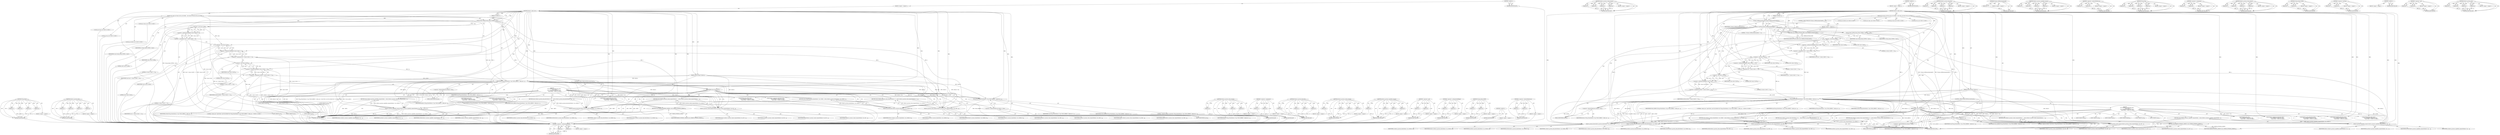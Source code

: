 digraph "drdynvc_process_data" {
vulnerable_149 [label=<(METHOD,WLog_Print)>];
vulnerable_150 [label=<(PARAM,p1)>];
vulnerable_151 [label=<(PARAM,p2)>];
vulnerable_152 [label=<(PARAM,p3)>];
vulnerable_153 [label=<(PARAM,p4)>];
vulnerable_154 [label=<(BLOCK,&lt;empty&gt;,&lt;empty&gt;)>];
vulnerable_155 [label=<(METHOD_RETURN,ANY)>];
vulnerable_182 [label=<(METHOD,drdynvc_process_data)>];
vulnerable_183 [label=<(PARAM,p1)>];
vulnerable_184 [label=<(PARAM,p2)>];
vulnerable_185 [label=<(PARAM,p3)>];
vulnerable_186 [label=<(PARAM,p4)>];
vulnerable_187 [label=<(BLOCK,&lt;empty&gt;,&lt;empty&gt;)>];
vulnerable_188 [label=<(METHOD_RETURN,ANY)>];
vulnerable_6 [label=<(METHOD,&lt;global&gt;)<SUB>1</SUB>>];
vulnerable_7 [label=<(BLOCK,&lt;empty&gt;,&lt;empty&gt;)<SUB>1</SUB>>];
vulnerable_8 [label=<(METHOD,drdynvc_order_recv)<SUB>1</SUB>>];
vulnerable_9 [label=<(PARAM,drdynvcPlugin* drdynvc)<SUB>1</SUB>>];
vulnerable_10 [label=<(PARAM,wStream* s)<SUB>1</SUB>>];
vulnerable_11 [label=<(BLOCK,{
	int value;
 	int Cmd;
 	int Sp;
 	int cbChId...,{
	int value;
 	int Cmd;
 	int Sp;
 	int cbChId...)<SUB>2</SUB>>];
vulnerable_12 [label="<(LOCAL,int value: int)<SUB>3</SUB>>"];
vulnerable_13 [label="<(LOCAL,int Cmd: int)<SUB>4</SUB>>"];
vulnerable_14 [label="<(LOCAL,int Sp: int)<SUB>5</SUB>>"];
vulnerable_15 [label="<(LOCAL,int cbChId: int)<SUB>6</SUB>>"];
vulnerable_16 [label=<(Stream_Read_UINT8,Stream_Read_UINT8(s, value))<SUB>7</SUB>>];
vulnerable_17 [label=<(IDENTIFIER,s,Stream_Read_UINT8(s, value))<SUB>7</SUB>>];
vulnerable_18 [label=<(IDENTIFIER,value,Stream_Read_UINT8(s, value))<SUB>7</SUB>>];
vulnerable_19 [label=<(&lt;operator&gt;.assignment,Cmd = (value &amp; 0xf0) &gt;&gt; 4)<SUB>8</SUB>>];
vulnerable_20 [label=<(IDENTIFIER,Cmd,Cmd = (value &amp; 0xf0) &gt;&gt; 4)<SUB>8</SUB>>];
vulnerable_21 [label=<(&lt;operator&gt;.arithmeticShiftRight,(value &amp; 0xf0) &gt;&gt; 4)<SUB>8</SUB>>];
vulnerable_22 [label=<(&lt;operator&gt;.and,value &amp; 0xf0)<SUB>8</SUB>>];
vulnerable_23 [label=<(IDENTIFIER,value,value &amp; 0xf0)<SUB>8</SUB>>];
vulnerable_24 [label=<(LITERAL,0xf0,value &amp; 0xf0)<SUB>8</SUB>>];
vulnerable_25 [label=<(LITERAL,4,(value &amp; 0xf0) &gt;&gt; 4)<SUB>8</SUB>>];
vulnerable_26 [label=<(&lt;operator&gt;.assignment,Sp = (value &amp; 0x0c) &gt;&gt; 2)<SUB>9</SUB>>];
vulnerable_27 [label=<(IDENTIFIER,Sp,Sp = (value &amp; 0x0c) &gt;&gt; 2)<SUB>9</SUB>>];
vulnerable_28 [label=<(&lt;operator&gt;.arithmeticShiftRight,(value &amp; 0x0c) &gt;&gt; 2)<SUB>9</SUB>>];
vulnerable_29 [label=<(&lt;operator&gt;.and,value &amp; 0x0c)<SUB>9</SUB>>];
vulnerable_30 [label=<(IDENTIFIER,value,value &amp; 0x0c)<SUB>9</SUB>>];
vulnerable_31 [label=<(LITERAL,0x0c,value &amp; 0x0c)<SUB>9</SUB>>];
vulnerable_32 [label=<(LITERAL,2,(value &amp; 0x0c) &gt;&gt; 2)<SUB>9</SUB>>];
vulnerable_33 [label=<(&lt;operator&gt;.assignment,cbChId = (value &amp; 0x03) &gt;&gt; 0)<SUB>10</SUB>>];
vulnerable_34 [label=<(IDENTIFIER,cbChId,cbChId = (value &amp; 0x03) &gt;&gt; 0)<SUB>10</SUB>>];
vulnerable_35 [label=<(&lt;operator&gt;.arithmeticShiftRight,(value &amp; 0x03) &gt;&gt; 0)<SUB>10</SUB>>];
vulnerable_36 [label=<(&lt;operator&gt;.and,value &amp; 0x03)<SUB>10</SUB>>];
vulnerable_37 [label=<(IDENTIFIER,value,value &amp; 0x03)<SUB>10</SUB>>];
vulnerable_38 [label=<(LITERAL,0x03,value &amp; 0x03)<SUB>10</SUB>>];
vulnerable_39 [label=<(LITERAL,0,(value &amp; 0x03) &gt;&gt; 0)<SUB>10</SUB>>];
vulnerable_40 [label=<(WLog_Print,WLog_Print(drdynvc-&gt;log, WLOG_DEBUG, &quot;order_rec...)<SUB>11</SUB>>];
vulnerable_41 [label=<(&lt;operator&gt;.indirectFieldAccess,drdynvc-&gt;log)<SUB>11</SUB>>];
vulnerable_42 [label=<(IDENTIFIER,drdynvc,WLog_Print(drdynvc-&gt;log, WLOG_DEBUG, &quot;order_rec...)<SUB>11</SUB>>];
vulnerable_43 [label=<(FIELD_IDENTIFIER,log,log)<SUB>11</SUB>>];
vulnerable_44 [label=<(IDENTIFIER,WLOG_DEBUG,WLog_Print(drdynvc-&gt;log, WLOG_DEBUG, &quot;order_rec...)<SUB>11</SUB>>];
vulnerable_45 [label="<(LITERAL,&quot;order_recv: Cmd=0x%x, Sp=%d cbChId=%d&quot;,WLog_Print(drdynvc-&gt;log, WLOG_DEBUG, &quot;order_rec...)<SUB>11</SUB>>"];
vulnerable_46 [label=<(IDENTIFIER,Cmd,WLog_Print(drdynvc-&gt;log, WLOG_DEBUG, &quot;order_rec...)<SUB>11</SUB>>];
vulnerable_47 [label=<(IDENTIFIER,Sp,WLog_Print(drdynvc-&gt;log, WLOG_DEBUG, &quot;order_rec...)<SUB>11</SUB>>];
vulnerable_48 [label=<(IDENTIFIER,cbChId,WLog_Print(drdynvc-&gt;log, WLOG_DEBUG, &quot;order_rec...)<SUB>11</SUB>>];
vulnerable_49 [label=<(CONTROL_STRUCTURE,SWITCH,switch(Cmd))<SUB>13</SUB>>];
vulnerable_50 [label=<(IDENTIFIER,Cmd,switch(Cmd))<SUB>13</SUB>>];
vulnerable_51 [label="<(BLOCK,{
		case CAPABILITY_REQUEST_PDU:
			return drdy...,{
		case CAPABILITY_REQUEST_PDU:
			return drdy...)<SUB>14</SUB>>"];
vulnerable_52 [label=<(JUMP_TARGET,case)<SUB>15</SUB>>];
vulnerable_53 [label="<(IDENTIFIER,CAPABILITY_REQUEST_PDU,{
		case CAPABILITY_REQUEST_PDU:
			return drdy...)<SUB>15</SUB>>"];
vulnerable_54 [label=<(RETURN,return drdynvc_process_capability_request(drdyn...,return drdynvc_process_capability_request(drdyn...)<SUB>16</SUB>>];
vulnerable_55 [label=<(drdynvc_process_capability_request,drdynvc_process_capability_request(drdynvc, Sp,...)<SUB>16</SUB>>];
vulnerable_56 [label=<(IDENTIFIER,drdynvc,drdynvc_process_capability_request(drdynvc, Sp,...)<SUB>16</SUB>>];
vulnerable_57 [label=<(IDENTIFIER,Sp,drdynvc_process_capability_request(drdynvc, Sp,...)<SUB>16</SUB>>];
vulnerable_58 [label=<(IDENTIFIER,cbChId,drdynvc_process_capability_request(drdynvc, Sp,...)<SUB>16</SUB>>];
vulnerable_59 [label=<(IDENTIFIER,s,drdynvc_process_capability_request(drdynvc, Sp,...)<SUB>16</SUB>>];
vulnerable_60 [label=<(JUMP_TARGET,case)<SUB>18</SUB>>];
vulnerable_61 [label="<(IDENTIFIER,CREATE_REQUEST_PDU,{
		case CAPABILITY_REQUEST_PDU:
			return drdy...)<SUB>18</SUB>>"];
vulnerable_62 [label=<(RETURN,return drdynvc_process_create_request(drdynvc, ...,return drdynvc_process_create_request(drdynvc, ...)<SUB>19</SUB>>];
vulnerable_63 [label=<(drdynvc_process_create_request,drdynvc_process_create_request(drdynvc, Sp, cbC...)<SUB>19</SUB>>];
vulnerable_64 [label=<(IDENTIFIER,drdynvc,drdynvc_process_create_request(drdynvc, Sp, cbC...)<SUB>19</SUB>>];
vulnerable_65 [label=<(IDENTIFIER,Sp,drdynvc_process_create_request(drdynvc, Sp, cbC...)<SUB>19</SUB>>];
vulnerable_66 [label=<(IDENTIFIER,cbChId,drdynvc_process_create_request(drdynvc, Sp, cbC...)<SUB>19</SUB>>];
vulnerable_67 [label=<(IDENTIFIER,s,drdynvc_process_create_request(drdynvc, Sp, cbC...)<SUB>19</SUB>>];
vulnerable_68 [label=<(JUMP_TARGET,case)<SUB>21</SUB>>];
vulnerable_69 [label="<(IDENTIFIER,DATA_FIRST_PDU,{
		case CAPABILITY_REQUEST_PDU:
			return drdy...)<SUB>21</SUB>>"];
vulnerable_70 [label=<(RETURN,return drdynvc_process_data_first(drdynvc, Sp, ...,return drdynvc_process_data_first(drdynvc, Sp, ...)<SUB>22</SUB>>];
vulnerable_71 [label=<(drdynvc_process_data_first,drdynvc_process_data_first(drdynvc, Sp, cbChId, s))<SUB>22</SUB>>];
vulnerable_72 [label=<(IDENTIFIER,drdynvc,drdynvc_process_data_first(drdynvc, Sp, cbChId, s))<SUB>22</SUB>>];
vulnerable_73 [label=<(IDENTIFIER,Sp,drdynvc_process_data_first(drdynvc, Sp, cbChId, s))<SUB>22</SUB>>];
vulnerable_74 [label=<(IDENTIFIER,cbChId,drdynvc_process_data_first(drdynvc, Sp, cbChId, s))<SUB>22</SUB>>];
vulnerable_75 [label=<(IDENTIFIER,s,drdynvc_process_data_first(drdynvc, Sp, cbChId, s))<SUB>22</SUB>>];
vulnerable_76 [label=<(JUMP_TARGET,case)<SUB>24</SUB>>];
vulnerable_77 [label="<(IDENTIFIER,DATA_PDU,{
		case CAPABILITY_REQUEST_PDU:
			return drdy...)<SUB>24</SUB>>"];
vulnerable_78 [label=<(RETURN,return drdynvc_process_data(drdynvc, Sp, cbChId...,return drdynvc_process_data(drdynvc, Sp, cbChId...)<SUB>25</SUB>>];
vulnerable_79 [label=<(drdynvc_process_data,drdynvc_process_data(drdynvc, Sp, cbChId, s))<SUB>25</SUB>>];
vulnerable_80 [label=<(IDENTIFIER,drdynvc,drdynvc_process_data(drdynvc, Sp, cbChId, s))<SUB>25</SUB>>];
vulnerable_81 [label=<(IDENTIFIER,Sp,drdynvc_process_data(drdynvc, Sp, cbChId, s))<SUB>25</SUB>>];
vulnerable_82 [label=<(IDENTIFIER,cbChId,drdynvc_process_data(drdynvc, Sp, cbChId, s))<SUB>25</SUB>>];
vulnerable_83 [label=<(IDENTIFIER,s,drdynvc_process_data(drdynvc, Sp, cbChId, s))<SUB>25</SUB>>];
vulnerable_84 [label=<(JUMP_TARGET,case)<SUB>27</SUB>>];
vulnerable_85 [label="<(IDENTIFIER,CLOSE_REQUEST_PDU,{
		case CAPABILITY_REQUEST_PDU:
			return drdy...)<SUB>27</SUB>>"];
vulnerable_86 [label=<(RETURN,return drdynvc_process_close_request(drdynvc, S...,return drdynvc_process_close_request(drdynvc, S...)<SUB>28</SUB>>];
vulnerable_87 [label=<(drdynvc_process_close_request,drdynvc_process_close_request(drdynvc, Sp, cbCh...)<SUB>28</SUB>>];
vulnerable_88 [label=<(IDENTIFIER,drdynvc,drdynvc_process_close_request(drdynvc, Sp, cbCh...)<SUB>28</SUB>>];
vulnerable_89 [label=<(IDENTIFIER,Sp,drdynvc_process_close_request(drdynvc, Sp, cbCh...)<SUB>28</SUB>>];
vulnerable_90 [label=<(IDENTIFIER,cbChId,drdynvc_process_close_request(drdynvc, Sp, cbCh...)<SUB>28</SUB>>];
vulnerable_91 [label=<(IDENTIFIER,s,drdynvc_process_close_request(drdynvc, Sp, cbCh...)<SUB>28</SUB>>];
vulnerable_92 [label=<(JUMP_TARGET,default)<SUB>30</SUB>>];
vulnerable_93 [label=<(WLog_Print,WLog_Print(drdynvc-&gt;log, WLOG_ERROR, &quot;unknown d...)<SUB>31</SUB>>];
vulnerable_94 [label=<(&lt;operator&gt;.indirectFieldAccess,drdynvc-&gt;log)<SUB>31</SUB>>];
vulnerable_95 [label=<(IDENTIFIER,drdynvc,WLog_Print(drdynvc-&gt;log, WLOG_ERROR, &quot;unknown d...)<SUB>31</SUB>>];
vulnerable_96 [label=<(FIELD_IDENTIFIER,log,log)<SUB>31</SUB>>];
vulnerable_97 [label=<(IDENTIFIER,WLOG_ERROR,WLog_Print(drdynvc-&gt;log, WLOG_ERROR, &quot;unknown d...)<SUB>31</SUB>>];
vulnerable_98 [label=<(LITERAL,&quot;unknown drdynvc cmd 0x%x&quot;,WLog_Print(drdynvc-&gt;log, WLOG_ERROR, &quot;unknown d...)<SUB>31</SUB>>];
vulnerable_99 [label=<(IDENTIFIER,Cmd,WLog_Print(drdynvc-&gt;log, WLOG_ERROR, &quot;unknown d...)<SUB>31</SUB>>];
vulnerable_100 [label=<(RETURN,return ERROR_INTERNAL_ERROR;,return ERROR_INTERNAL_ERROR;)<SUB>32</SUB>>];
vulnerable_101 [label=<(IDENTIFIER,ERROR_INTERNAL_ERROR,return ERROR_INTERNAL_ERROR;)<SUB>32</SUB>>];
vulnerable_102 [label=<(METHOD_RETURN,UINT)<SUB>1</SUB>>];
vulnerable_104 [label=<(METHOD_RETURN,ANY)<SUB>1</SUB>>];
vulnerable_189 [label=<(METHOD,drdynvc_process_close_request)>];
vulnerable_190 [label=<(PARAM,p1)>];
vulnerable_191 [label=<(PARAM,p2)>];
vulnerable_192 [label=<(PARAM,p3)>];
vulnerable_193 [label=<(PARAM,p4)>];
vulnerable_194 [label=<(BLOCK,&lt;empty&gt;,&lt;empty&gt;)>];
vulnerable_195 [label=<(METHOD_RETURN,ANY)>];
vulnerable_134 [label=<(METHOD,&lt;operator&gt;.assignment)>];
vulnerable_135 [label=<(PARAM,p1)>];
vulnerable_136 [label=<(PARAM,p2)>];
vulnerable_137 [label=<(BLOCK,&lt;empty&gt;,&lt;empty&gt;)>];
vulnerable_138 [label=<(METHOD_RETURN,ANY)>];
vulnerable_175 [label=<(METHOD,drdynvc_process_data_first)>];
vulnerable_176 [label=<(PARAM,p1)>];
vulnerable_177 [label=<(PARAM,p2)>];
vulnerable_178 [label=<(PARAM,p3)>];
vulnerable_179 [label=<(PARAM,p4)>];
vulnerable_180 [label=<(BLOCK,&lt;empty&gt;,&lt;empty&gt;)>];
vulnerable_181 [label=<(METHOD_RETURN,ANY)>];
vulnerable_168 [label=<(METHOD,drdynvc_process_create_request)>];
vulnerable_169 [label=<(PARAM,p1)>];
vulnerable_170 [label=<(PARAM,p2)>];
vulnerable_171 [label=<(PARAM,p3)>];
vulnerable_172 [label=<(PARAM,p4)>];
vulnerable_173 [label=<(BLOCK,&lt;empty&gt;,&lt;empty&gt;)>];
vulnerable_174 [label=<(METHOD_RETURN,ANY)>];
vulnerable_161 [label=<(METHOD,drdynvc_process_capability_request)>];
vulnerable_162 [label=<(PARAM,p1)>];
vulnerable_163 [label=<(PARAM,p2)>];
vulnerable_164 [label=<(PARAM,p3)>];
vulnerable_165 [label=<(PARAM,p4)>];
vulnerable_166 [label=<(BLOCK,&lt;empty&gt;,&lt;empty&gt;)>];
vulnerable_167 [label=<(METHOD_RETURN,ANY)>];
vulnerable_144 [label=<(METHOD,&lt;operator&gt;.and)>];
vulnerable_145 [label=<(PARAM,p1)>];
vulnerable_146 [label=<(PARAM,p2)>];
vulnerable_147 [label=<(BLOCK,&lt;empty&gt;,&lt;empty&gt;)>];
vulnerable_148 [label=<(METHOD_RETURN,ANY)>];
vulnerable_139 [label=<(METHOD,&lt;operator&gt;.arithmeticShiftRight)>];
vulnerable_140 [label=<(PARAM,p1)>];
vulnerable_141 [label=<(PARAM,p2)>];
vulnerable_142 [label=<(BLOCK,&lt;empty&gt;,&lt;empty&gt;)>];
vulnerable_143 [label=<(METHOD_RETURN,ANY)>];
vulnerable_129 [label=<(METHOD,Stream_Read_UINT8)>];
vulnerable_130 [label=<(PARAM,p1)>];
vulnerable_131 [label=<(PARAM,p2)>];
vulnerable_132 [label=<(BLOCK,&lt;empty&gt;,&lt;empty&gt;)>];
vulnerable_133 [label=<(METHOD_RETURN,ANY)>];
vulnerable_123 [label=<(METHOD,&lt;global&gt;)<SUB>1</SUB>>];
vulnerable_124 [label=<(BLOCK,&lt;empty&gt;,&lt;empty&gt;)>];
vulnerable_125 [label=<(METHOD_RETURN,ANY)>];
vulnerable_156 [label=<(METHOD,&lt;operator&gt;.indirectFieldAccess)>];
vulnerable_157 [label=<(PARAM,p1)>];
vulnerable_158 [label=<(PARAM,p2)>];
vulnerable_159 [label=<(BLOCK,&lt;empty&gt;,&lt;empty&gt;)>];
vulnerable_160 [label=<(METHOD_RETURN,ANY)>];
fixed_156 [label=<(METHOD,&lt;operator&gt;.arithmeticShiftRight)>];
fixed_157 [label=<(PARAM,p1)>];
fixed_158 [label=<(PARAM,p2)>];
fixed_159 [label=<(BLOCK,&lt;empty&gt;,&lt;empty&gt;)>];
fixed_160 [label=<(METHOD_RETURN,ANY)>];
fixed_185 [label=<(METHOD,drdynvc_process_create_request)>];
fixed_186 [label=<(PARAM,p1)>];
fixed_187 [label=<(PARAM,p2)>];
fixed_188 [label=<(PARAM,p3)>];
fixed_189 [label=<(PARAM,p4)>];
fixed_190 [label=<(BLOCK,&lt;empty&gt;,&lt;empty&gt;)>];
fixed_191 [label=<(METHOD_RETURN,ANY)>];
fixed_6 [label=<(METHOD,&lt;global&gt;)<SUB>1</SUB>>];
fixed_7 [label=<(BLOCK,&lt;empty&gt;,&lt;empty&gt;)<SUB>1</SUB>>];
fixed_8 [label=<(METHOD,drdynvc_order_recv)<SUB>1</SUB>>];
fixed_9 [label=<(PARAM,drdynvcPlugin* drdynvc)<SUB>1</SUB>>];
fixed_10 [label=<(PARAM,wStream* s)<SUB>1</SUB>>];
fixed_11 [label=<(BLOCK,{
	int value;
 	int Cmd;
 	int Sp;
 	int cbChId...,{
	int value;
 	int Cmd;
 	int Sp;
 	int cbChId...)<SUB>2</SUB>>];
fixed_12 [label="<(LOCAL,int value: int)<SUB>3</SUB>>"];
fixed_13 [label="<(LOCAL,int Cmd: int)<SUB>4</SUB>>"];
fixed_14 [label="<(LOCAL,int Sp: int)<SUB>5</SUB>>"];
fixed_15 [label="<(LOCAL,int cbChId: int)<SUB>6</SUB>>"];
fixed_16 [label=<(CONTROL_STRUCTURE,IF,if (Stream_GetRemainingLength(s) &lt; 1))<SUB>8</SUB>>];
fixed_17 [label=<(&lt;operator&gt;.lessThan,Stream_GetRemainingLength(s) &lt; 1)<SUB>8</SUB>>];
fixed_18 [label=<(Stream_GetRemainingLength,Stream_GetRemainingLength(s))<SUB>8</SUB>>];
fixed_19 [label=<(IDENTIFIER,s,Stream_GetRemainingLength(s))<SUB>8</SUB>>];
fixed_20 [label=<(LITERAL,1,Stream_GetRemainingLength(s) &lt; 1)<SUB>8</SUB>>];
fixed_21 [label=<(BLOCK,&lt;empty&gt;,&lt;empty&gt;)<SUB>9</SUB>>];
fixed_22 [label=<(RETURN,return ERROR_INVALID_DATA;,return ERROR_INVALID_DATA;)<SUB>9</SUB>>];
fixed_23 [label=<(IDENTIFIER,ERROR_INVALID_DATA,return ERROR_INVALID_DATA;)<SUB>9</SUB>>];
fixed_24 [label=<(Stream_Read_UINT8,Stream_Read_UINT8(s, value))<SUB>11</SUB>>];
fixed_25 [label=<(IDENTIFIER,s,Stream_Read_UINT8(s, value))<SUB>11</SUB>>];
fixed_26 [label=<(IDENTIFIER,value,Stream_Read_UINT8(s, value))<SUB>11</SUB>>];
fixed_27 [label=<(&lt;operator&gt;.assignment,Cmd = (value &amp; 0xf0) &gt;&gt; 4)<SUB>12</SUB>>];
fixed_28 [label=<(IDENTIFIER,Cmd,Cmd = (value &amp; 0xf0) &gt;&gt; 4)<SUB>12</SUB>>];
fixed_29 [label=<(&lt;operator&gt;.arithmeticShiftRight,(value &amp; 0xf0) &gt;&gt; 4)<SUB>12</SUB>>];
fixed_30 [label=<(&lt;operator&gt;.and,value &amp; 0xf0)<SUB>12</SUB>>];
fixed_31 [label=<(IDENTIFIER,value,value &amp; 0xf0)<SUB>12</SUB>>];
fixed_32 [label=<(LITERAL,0xf0,value &amp; 0xf0)<SUB>12</SUB>>];
fixed_33 [label=<(LITERAL,4,(value &amp; 0xf0) &gt;&gt; 4)<SUB>12</SUB>>];
fixed_34 [label=<(&lt;operator&gt;.assignment,Sp = (value &amp; 0x0c) &gt;&gt; 2)<SUB>13</SUB>>];
fixed_35 [label=<(IDENTIFIER,Sp,Sp = (value &amp; 0x0c) &gt;&gt; 2)<SUB>13</SUB>>];
fixed_36 [label=<(&lt;operator&gt;.arithmeticShiftRight,(value &amp; 0x0c) &gt;&gt; 2)<SUB>13</SUB>>];
fixed_37 [label=<(&lt;operator&gt;.and,value &amp; 0x0c)<SUB>13</SUB>>];
fixed_38 [label=<(IDENTIFIER,value,value &amp; 0x0c)<SUB>13</SUB>>];
fixed_39 [label=<(LITERAL,0x0c,value &amp; 0x0c)<SUB>13</SUB>>];
fixed_40 [label=<(LITERAL,2,(value &amp; 0x0c) &gt;&gt; 2)<SUB>13</SUB>>];
fixed_41 [label=<(&lt;operator&gt;.assignment,cbChId = (value &amp; 0x03) &gt;&gt; 0)<SUB>14</SUB>>];
fixed_42 [label=<(IDENTIFIER,cbChId,cbChId = (value &amp; 0x03) &gt;&gt; 0)<SUB>14</SUB>>];
fixed_43 [label=<(&lt;operator&gt;.arithmeticShiftRight,(value &amp; 0x03) &gt;&gt; 0)<SUB>14</SUB>>];
fixed_44 [label=<(&lt;operator&gt;.and,value &amp; 0x03)<SUB>14</SUB>>];
fixed_45 [label=<(IDENTIFIER,value,value &amp; 0x03)<SUB>14</SUB>>];
fixed_46 [label=<(LITERAL,0x03,value &amp; 0x03)<SUB>14</SUB>>];
fixed_47 [label=<(LITERAL,0,(value &amp; 0x03) &gt;&gt; 0)<SUB>14</SUB>>];
fixed_48 [label=<(WLog_Print,WLog_Print(drdynvc-&gt;log, WLOG_DEBUG, &quot;order_rec...)<SUB>15</SUB>>];
fixed_49 [label=<(&lt;operator&gt;.indirectFieldAccess,drdynvc-&gt;log)<SUB>15</SUB>>];
fixed_50 [label=<(IDENTIFIER,drdynvc,WLog_Print(drdynvc-&gt;log, WLOG_DEBUG, &quot;order_rec...)<SUB>15</SUB>>];
fixed_51 [label=<(FIELD_IDENTIFIER,log,log)<SUB>15</SUB>>];
fixed_52 [label=<(IDENTIFIER,WLOG_DEBUG,WLog_Print(drdynvc-&gt;log, WLOG_DEBUG, &quot;order_rec...)<SUB>15</SUB>>];
fixed_53 [label="<(LITERAL,&quot;order_recv: Cmd=0x%x, Sp=%d cbChId=%d&quot;,WLog_Print(drdynvc-&gt;log, WLOG_DEBUG, &quot;order_rec...)<SUB>15</SUB>>"];
fixed_54 [label=<(IDENTIFIER,Cmd,WLog_Print(drdynvc-&gt;log, WLOG_DEBUG, &quot;order_rec...)<SUB>15</SUB>>];
fixed_55 [label=<(IDENTIFIER,Sp,WLog_Print(drdynvc-&gt;log, WLOG_DEBUG, &quot;order_rec...)<SUB>15</SUB>>];
fixed_56 [label=<(IDENTIFIER,cbChId,WLog_Print(drdynvc-&gt;log, WLOG_DEBUG, &quot;order_rec...)<SUB>15</SUB>>];
fixed_57 [label=<(CONTROL_STRUCTURE,SWITCH,switch(Cmd))<SUB>17</SUB>>];
fixed_58 [label=<(IDENTIFIER,Cmd,switch(Cmd))<SUB>17</SUB>>];
fixed_59 [label="<(BLOCK,{
		case CAPABILITY_REQUEST_PDU:
			return drdy...,{
		case CAPABILITY_REQUEST_PDU:
			return drdy...)<SUB>18</SUB>>"];
fixed_60 [label=<(JUMP_TARGET,case)<SUB>19</SUB>>];
fixed_61 [label="<(IDENTIFIER,CAPABILITY_REQUEST_PDU,{
		case CAPABILITY_REQUEST_PDU:
			return drdy...)<SUB>19</SUB>>"];
fixed_62 [label=<(RETURN,return drdynvc_process_capability_request(drdyn...,return drdynvc_process_capability_request(drdyn...)<SUB>20</SUB>>];
fixed_63 [label=<(drdynvc_process_capability_request,drdynvc_process_capability_request(drdynvc, Sp,...)<SUB>20</SUB>>];
fixed_64 [label=<(IDENTIFIER,drdynvc,drdynvc_process_capability_request(drdynvc, Sp,...)<SUB>20</SUB>>];
fixed_65 [label=<(IDENTIFIER,Sp,drdynvc_process_capability_request(drdynvc, Sp,...)<SUB>20</SUB>>];
fixed_66 [label=<(IDENTIFIER,cbChId,drdynvc_process_capability_request(drdynvc, Sp,...)<SUB>20</SUB>>];
fixed_67 [label=<(IDENTIFIER,s,drdynvc_process_capability_request(drdynvc, Sp,...)<SUB>20</SUB>>];
fixed_68 [label=<(JUMP_TARGET,case)<SUB>22</SUB>>];
fixed_69 [label="<(IDENTIFIER,CREATE_REQUEST_PDU,{
		case CAPABILITY_REQUEST_PDU:
			return drdy...)<SUB>22</SUB>>"];
fixed_70 [label=<(RETURN,return drdynvc_process_create_request(drdynvc, ...,return drdynvc_process_create_request(drdynvc, ...)<SUB>23</SUB>>];
fixed_71 [label=<(drdynvc_process_create_request,drdynvc_process_create_request(drdynvc, Sp, cbC...)<SUB>23</SUB>>];
fixed_72 [label=<(IDENTIFIER,drdynvc,drdynvc_process_create_request(drdynvc, Sp, cbC...)<SUB>23</SUB>>];
fixed_73 [label=<(IDENTIFIER,Sp,drdynvc_process_create_request(drdynvc, Sp, cbC...)<SUB>23</SUB>>];
fixed_74 [label=<(IDENTIFIER,cbChId,drdynvc_process_create_request(drdynvc, Sp, cbC...)<SUB>23</SUB>>];
fixed_75 [label=<(IDENTIFIER,s,drdynvc_process_create_request(drdynvc, Sp, cbC...)<SUB>23</SUB>>];
fixed_76 [label=<(JUMP_TARGET,case)<SUB>25</SUB>>];
fixed_77 [label="<(IDENTIFIER,DATA_FIRST_PDU,{
		case CAPABILITY_REQUEST_PDU:
			return drdy...)<SUB>25</SUB>>"];
fixed_78 [label=<(RETURN,return drdynvc_process_data_first(drdynvc, Sp, ...,return drdynvc_process_data_first(drdynvc, Sp, ...)<SUB>26</SUB>>];
fixed_79 [label=<(drdynvc_process_data_first,drdynvc_process_data_first(drdynvc, Sp, cbChId, s))<SUB>26</SUB>>];
fixed_80 [label=<(IDENTIFIER,drdynvc,drdynvc_process_data_first(drdynvc, Sp, cbChId, s))<SUB>26</SUB>>];
fixed_81 [label=<(IDENTIFIER,Sp,drdynvc_process_data_first(drdynvc, Sp, cbChId, s))<SUB>26</SUB>>];
fixed_82 [label=<(IDENTIFIER,cbChId,drdynvc_process_data_first(drdynvc, Sp, cbChId, s))<SUB>26</SUB>>];
fixed_83 [label=<(IDENTIFIER,s,drdynvc_process_data_first(drdynvc, Sp, cbChId, s))<SUB>26</SUB>>];
fixed_84 [label=<(JUMP_TARGET,case)<SUB>28</SUB>>];
fixed_85 [label="<(IDENTIFIER,DATA_PDU,{
		case CAPABILITY_REQUEST_PDU:
			return drdy...)<SUB>28</SUB>>"];
fixed_86 [label=<(RETURN,return drdynvc_process_data(drdynvc, Sp, cbChId...,return drdynvc_process_data(drdynvc, Sp, cbChId...)<SUB>29</SUB>>];
fixed_87 [label=<(drdynvc_process_data,drdynvc_process_data(drdynvc, Sp, cbChId, s))<SUB>29</SUB>>];
fixed_88 [label=<(IDENTIFIER,drdynvc,drdynvc_process_data(drdynvc, Sp, cbChId, s))<SUB>29</SUB>>];
fixed_89 [label=<(IDENTIFIER,Sp,drdynvc_process_data(drdynvc, Sp, cbChId, s))<SUB>29</SUB>>];
fixed_90 [label=<(IDENTIFIER,cbChId,drdynvc_process_data(drdynvc, Sp, cbChId, s))<SUB>29</SUB>>];
fixed_91 [label=<(IDENTIFIER,s,drdynvc_process_data(drdynvc, Sp, cbChId, s))<SUB>29</SUB>>];
fixed_92 [label=<(JUMP_TARGET,case)<SUB>31</SUB>>];
fixed_93 [label="<(IDENTIFIER,CLOSE_REQUEST_PDU,{
		case CAPABILITY_REQUEST_PDU:
			return drdy...)<SUB>31</SUB>>"];
fixed_94 [label=<(RETURN,return drdynvc_process_close_request(drdynvc, S...,return drdynvc_process_close_request(drdynvc, S...)<SUB>32</SUB>>];
fixed_95 [label=<(drdynvc_process_close_request,drdynvc_process_close_request(drdynvc, Sp, cbCh...)<SUB>32</SUB>>];
fixed_96 [label=<(IDENTIFIER,drdynvc,drdynvc_process_close_request(drdynvc, Sp, cbCh...)<SUB>32</SUB>>];
fixed_97 [label=<(IDENTIFIER,Sp,drdynvc_process_close_request(drdynvc, Sp, cbCh...)<SUB>32</SUB>>];
fixed_98 [label=<(IDENTIFIER,cbChId,drdynvc_process_close_request(drdynvc, Sp, cbCh...)<SUB>32</SUB>>];
fixed_99 [label=<(IDENTIFIER,s,drdynvc_process_close_request(drdynvc, Sp, cbCh...)<SUB>32</SUB>>];
fixed_100 [label=<(JUMP_TARGET,default)<SUB>34</SUB>>];
fixed_101 [label=<(WLog_Print,WLog_Print(drdynvc-&gt;log, WLOG_ERROR, &quot;unknown d...)<SUB>35</SUB>>];
fixed_102 [label=<(&lt;operator&gt;.indirectFieldAccess,drdynvc-&gt;log)<SUB>35</SUB>>];
fixed_103 [label=<(IDENTIFIER,drdynvc,WLog_Print(drdynvc-&gt;log, WLOG_ERROR, &quot;unknown d...)<SUB>35</SUB>>];
fixed_104 [label=<(FIELD_IDENTIFIER,log,log)<SUB>35</SUB>>];
fixed_105 [label=<(IDENTIFIER,WLOG_ERROR,WLog_Print(drdynvc-&gt;log, WLOG_ERROR, &quot;unknown d...)<SUB>35</SUB>>];
fixed_106 [label=<(LITERAL,&quot;unknown drdynvc cmd 0x%x&quot;,WLog_Print(drdynvc-&gt;log, WLOG_ERROR, &quot;unknown d...)<SUB>35</SUB>>];
fixed_107 [label=<(IDENTIFIER,Cmd,WLog_Print(drdynvc-&gt;log, WLOG_ERROR, &quot;unknown d...)<SUB>35</SUB>>];
fixed_108 [label=<(RETURN,return ERROR_INTERNAL_ERROR;,return ERROR_INTERNAL_ERROR;)<SUB>36</SUB>>];
fixed_109 [label=<(IDENTIFIER,ERROR_INTERNAL_ERROR,return ERROR_INTERNAL_ERROR;)<SUB>36</SUB>>];
fixed_110 [label=<(METHOD_RETURN,UINT)<SUB>1</SUB>>];
fixed_112 [label=<(METHOD_RETURN,ANY)<SUB>1</SUB>>];
fixed_192 [label=<(METHOD,drdynvc_process_data_first)>];
fixed_193 [label=<(PARAM,p1)>];
fixed_194 [label=<(PARAM,p2)>];
fixed_195 [label=<(PARAM,p3)>];
fixed_196 [label=<(PARAM,p4)>];
fixed_197 [label=<(BLOCK,&lt;empty&gt;,&lt;empty&gt;)>];
fixed_198 [label=<(METHOD_RETURN,ANY)>];
fixed_142 [label=<(METHOD,Stream_GetRemainingLength)>];
fixed_143 [label=<(PARAM,p1)>];
fixed_144 [label=<(BLOCK,&lt;empty&gt;,&lt;empty&gt;)>];
fixed_145 [label=<(METHOD_RETURN,ANY)>];
fixed_178 [label=<(METHOD,drdynvc_process_capability_request)>];
fixed_179 [label=<(PARAM,p1)>];
fixed_180 [label=<(PARAM,p2)>];
fixed_181 [label=<(PARAM,p3)>];
fixed_182 [label=<(PARAM,p4)>];
fixed_183 [label=<(BLOCK,&lt;empty&gt;,&lt;empty&gt;)>];
fixed_184 [label=<(METHOD_RETURN,ANY)>];
fixed_173 [label=<(METHOD,&lt;operator&gt;.indirectFieldAccess)>];
fixed_174 [label=<(PARAM,p1)>];
fixed_175 [label=<(PARAM,p2)>];
fixed_176 [label=<(BLOCK,&lt;empty&gt;,&lt;empty&gt;)>];
fixed_177 [label=<(METHOD_RETURN,ANY)>];
fixed_166 [label=<(METHOD,WLog_Print)>];
fixed_167 [label=<(PARAM,p1)>];
fixed_168 [label=<(PARAM,p2)>];
fixed_169 [label=<(PARAM,p3)>];
fixed_170 [label=<(PARAM,p4)>];
fixed_171 [label=<(BLOCK,&lt;empty&gt;,&lt;empty&gt;)>];
fixed_172 [label=<(METHOD_RETURN,ANY)>];
fixed_151 [label=<(METHOD,&lt;operator&gt;.assignment)>];
fixed_152 [label=<(PARAM,p1)>];
fixed_153 [label=<(PARAM,p2)>];
fixed_154 [label=<(BLOCK,&lt;empty&gt;,&lt;empty&gt;)>];
fixed_155 [label=<(METHOD_RETURN,ANY)>];
fixed_206 [label=<(METHOD,drdynvc_process_close_request)>];
fixed_207 [label=<(PARAM,p1)>];
fixed_208 [label=<(PARAM,p2)>];
fixed_209 [label=<(PARAM,p3)>];
fixed_210 [label=<(PARAM,p4)>];
fixed_211 [label=<(BLOCK,&lt;empty&gt;,&lt;empty&gt;)>];
fixed_212 [label=<(METHOD_RETURN,ANY)>];
fixed_146 [label=<(METHOD,Stream_Read_UINT8)>];
fixed_147 [label=<(PARAM,p1)>];
fixed_148 [label=<(PARAM,p2)>];
fixed_149 [label=<(BLOCK,&lt;empty&gt;,&lt;empty&gt;)>];
fixed_150 [label=<(METHOD_RETURN,ANY)>];
fixed_137 [label=<(METHOD,&lt;operator&gt;.lessThan)>];
fixed_138 [label=<(PARAM,p1)>];
fixed_139 [label=<(PARAM,p2)>];
fixed_140 [label=<(BLOCK,&lt;empty&gt;,&lt;empty&gt;)>];
fixed_141 [label=<(METHOD_RETURN,ANY)>];
fixed_131 [label=<(METHOD,&lt;global&gt;)<SUB>1</SUB>>];
fixed_132 [label=<(BLOCK,&lt;empty&gt;,&lt;empty&gt;)>];
fixed_133 [label=<(METHOD_RETURN,ANY)>];
fixed_161 [label=<(METHOD,&lt;operator&gt;.and)>];
fixed_162 [label=<(PARAM,p1)>];
fixed_163 [label=<(PARAM,p2)>];
fixed_164 [label=<(BLOCK,&lt;empty&gt;,&lt;empty&gt;)>];
fixed_165 [label=<(METHOD_RETURN,ANY)>];
fixed_199 [label=<(METHOD,drdynvc_process_data)>];
fixed_200 [label=<(PARAM,p1)>];
fixed_201 [label=<(PARAM,p2)>];
fixed_202 [label=<(PARAM,p3)>];
fixed_203 [label=<(PARAM,p4)>];
fixed_204 [label=<(BLOCK,&lt;empty&gt;,&lt;empty&gt;)>];
fixed_205 [label=<(METHOD_RETURN,ANY)>];
vulnerable_149 -> vulnerable_150  [key=0, label="AST: "];
vulnerable_149 -> vulnerable_150  [key=1, label="DDG: "];
vulnerable_149 -> vulnerable_154  [key=0, label="AST: "];
vulnerable_149 -> vulnerable_151  [key=0, label="AST: "];
vulnerable_149 -> vulnerable_151  [key=1, label="DDG: "];
vulnerable_149 -> vulnerable_155  [key=0, label="AST: "];
vulnerable_149 -> vulnerable_155  [key=1, label="CFG: "];
vulnerable_149 -> vulnerable_152  [key=0, label="AST: "];
vulnerable_149 -> vulnerable_152  [key=1, label="DDG: "];
vulnerable_149 -> vulnerable_153  [key=0, label="AST: "];
vulnerable_149 -> vulnerable_153  [key=1, label="DDG: "];
vulnerable_150 -> vulnerable_155  [key=0, label="DDG: p1"];
vulnerable_151 -> vulnerable_155  [key=0, label="DDG: p2"];
vulnerable_152 -> vulnerable_155  [key=0, label="DDG: p3"];
vulnerable_153 -> vulnerable_155  [key=0, label="DDG: p4"];
vulnerable_154 -> fixed_156  [key=0];
vulnerable_155 -> fixed_156  [key=0];
vulnerable_182 -> vulnerable_183  [key=0, label="AST: "];
vulnerable_182 -> vulnerable_183  [key=1, label="DDG: "];
vulnerable_182 -> vulnerable_187  [key=0, label="AST: "];
vulnerable_182 -> vulnerable_184  [key=0, label="AST: "];
vulnerable_182 -> vulnerable_184  [key=1, label="DDG: "];
vulnerable_182 -> vulnerable_188  [key=0, label="AST: "];
vulnerable_182 -> vulnerable_188  [key=1, label="CFG: "];
vulnerable_182 -> vulnerable_185  [key=0, label="AST: "];
vulnerable_182 -> vulnerable_185  [key=1, label="DDG: "];
vulnerable_182 -> vulnerable_186  [key=0, label="AST: "];
vulnerable_182 -> vulnerable_186  [key=1, label="DDG: "];
vulnerable_183 -> vulnerable_188  [key=0, label="DDG: p1"];
vulnerable_184 -> vulnerable_188  [key=0, label="DDG: p2"];
vulnerable_185 -> vulnerable_188  [key=0, label="DDG: p3"];
vulnerable_186 -> vulnerable_188  [key=0, label="DDG: p4"];
vulnerable_187 -> fixed_156  [key=0];
vulnerable_188 -> fixed_156  [key=0];
vulnerable_6 -> vulnerable_7  [key=0, label="AST: "];
vulnerable_6 -> vulnerable_104  [key=0, label="AST: "];
vulnerable_6 -> vulnerable_104  [key=1, label="CFG: "];
vulnerable_7 -> vulnerable_8  [key=0, label="AST: "];
vulnerable_8 -> vulnerable_9  [key=0, label="AST: "];
vulnerable_8 -> vulnerable_9  [key=1, label="DDG: "];
vulnerable_8 -> vulnerable_10  [key=0, label="AST: "];
vulnerable_8 -> vulnerable_10  [key=1, label="DDG: "];
vulnerable_8 -> vulnerable_11  [key=0, label="AST: "];
vulnerable_8 -> vulnerable_102  [key=0, label="AST: "];
vulnerable_8 -> vulnerable_16  [key=0, label="CFG: "];
vulnerable_8 -> vulnerable_16  [key=1, label="DDG: "];
vulnerable_8 -> vulnerable_40  [key=0, label="DDG: "];
vulnerable_8 -> vulnerable_50  [key=0, label="DDG: "];
vulnerable_8 -> vulnerable_21  [key=0, label="DDG: "];
vulnerable_8 -> vulnerable_28  [key=0, label="DDG: "];
vulnerable_8 -> vulnerable_35  [key=0, label="DDG: "];
vulnerable_8 -> vulnerable_53  [key=0, label="DDG: "];
vulnerable_8 -> vulnerable_61  [key=0, label="DDG: "];
vulnerable_8 -> vulnerable_69  [key=0, label="DDG: "];
vulnerable_8 -> vulnerable_77  [key=0, label="DDG: "];
vulnerable_8 -> vulnerable_85  [key=0, label="DDG: "];
vulnerable_8 -> vulnerable_100  [key=0, label="DDG: "];
vulnerable_8 -> vulnerable_22  [key=0, label="DDG: "];
vulnerable_8 -> vulnerable_29  [key=0, label="DDG: "];
vulnerable_8 -> vulnerable_36  [key=0, label="DDG: "];
vulnerable_8 -> vulnerable_93  [key=0, label="DDG: "];
vulnerable_8 -> vulnerable_101  [key=0, label="DDG: "];
vulnerable_8 -> vulnerable_55  [key=0, label="DDG: "];
vulnerable_8 -> vulnerable_63  [key=0, label="DDG: "];
vulnerable_8 -> vulnerable_71  [key=0, label="DDG: "];
vulnerable_8 -> vulnerable_79  [key=0, label="DDG: "];
vulnerable_8 -> vulnerable_87  [key=0, label="DDG: "];
vulnerable_9 -> vulnerable_40  [key=0, label="DDG: drdynvc"];
vulnerable_9 -> vulnerable_93  [key=0, label="DDG: drdynvc"];
vulnerable_9 -> vulnerable_55  [key=0, label="DDG: drdynvc"];
vulnerable_9 -> vulnerable_63  [key=0, label="DDG: drdynvc"];
vulnerable_9 -> vulnerable_71  [key=0, label="DDG: drdynvc"];
vulnerable_9 -> vulnerable_79  [key=0, label="DDG: drdynvc"];
vulnerable_9 -> vulnerable_87  [key=0, label="DDG: drdynvc"];
vulnerable_10 -> vulnerable_16  [key=0, label="DDG: s"];
vulnerable_11 -> vulnerable_12  [key=0, label="AST: "];
vulnerable_11 -> vulnerable_13  [key=0, label="AST: "];
vulnerable_11 -> vulnerable_14  [key=0, label="AST: "];
vulnerable_11 -> vulnerable_15  [key=0, label="AST: "];
vulnerable_11 -> vulnerable_16  [key=0, label="AST: "];
vulnerable_11 -> vulnerable_19  [key=0, label="AST: "];
vulnerable_11 -> vulnerable_26  [key=0, label="AST: "];
vulnerable_11 -> vulnerable_33  [key=0, label="AST: "];
vulnerable_11 -> vulnerable_40  [key=0, label="AST: "];
vulnerable_11 -> vulnerable_49  [key=0, label="AST: "];
vulnerable_12 -> fixed_156  [key=0];
vulnerable_13 -> fixed_156  [key=0];
vulnerable_14 -> fixed_156  [key=0];
vulnerable_15 -> fixed_156  [key=0];
vulnerable_16 -> vulnerable_17  [key=0, label="AST: "];
vulnerable_16 -> vulnerable_18  [key=0, label="AST: "];
vulnerable_16 -> vulnerable_22  [key=0, label="CFG: "];
vulnerable_16 -> vulnerable_22  [key=1, label="DDG: value"];
vulnerable_16 -> vulnerable_102  [key=0, label="DDG: Stream_Read_UINT8(s, value)"];
vulnerable_16 -> vulnerable_55  [key=0, label="DDG: s"];
vulnerable_16 -> vulnerable_63  [key=0, label="DDG: s"];
vulnerable_16 -> vulnerable_71  [key=0, label="DDG: s"];
vulnerable_16 -> vulnerable_79  [key=0, label="DDG: s"];
vulnerable_16 -> vulnerable_87  [key=0, label="DDG: s"];
vulnerable_17 -> fixed_156  [key=0];
vulnerable_18 -> fixed_156  [key=0];
vulnerable_19 -> vulnerable_20  [key=0, label="AST: "];
vulnerable_19 -> vulnerable_21  [key=0, label="AST: "];
vulnerable_19 -> vulnerable_29  [key=0, label="CFG: "];
vulnerable_19 -> vulnerable_102  [key=0, label="DDG: (value &amp; 0xf0) &gt;&gt; 4"];
vulnerable_19 -> vulnerable_102  [key=1, label="DDG: Cmd = (value &amp; 0xf0) &gt;&gt; 4"];
vulnerable_19 -> vulnerable_40  [key=0, label="DDG: Cmd"];
vulnerable_20 -> fixed_156  [key=0];
vulnerable_21 -> vulnerable_22  [key=0, label="AST: "];
vulnerable_21 -> vulnerable_25  [key=0, label="AST: "];
vulnerable_21 -> vulnerable_19  [key=0, label="CFG: "];
vulnerable_21 -> vulnerable_19  [key=1, label="DDG: value &amp; 0xf0"];
vulnerable_21 -> vulnerable_19  [key=2, label="DDG: 4"];
vulnerable_21 -> vulnerable_102  [key=0, label="DDG: value &amp; 0xf0"];
vulnerable_22 -> vulnerable_23  [key=0, label="AST: "];
vulnerable_22 -> vulnerable_24  [key=0, label="AST: "];
vulnerable_22 -> vulnerable_21  [key=0, label="CFG: "];
vulnerable_22 -> vulnerable_21  [key=1, label="DDG: value"];
vulnerable_22 -> vulnerable_21  [key=2, label="DDG: 0xf0"];
vulnerable_22 -> vulnerable_29  [key=0, label="DDG: value"];
vulnerable_23 -> fixed_156  [key=0];
vulnerable_24 -> fixed_156  [key=0];
vulnerable_25 -> fixed_156  [key=0];
vulnerable_26 -> vulnerable_27  [key=0, label="AST: "];
vulnerable_26 -> vulnerable_28  [key=0, label="AST: "];
vulnerable_26 -> vulnerable_36  [key=0, label="CFG: "];
vulnerable_26 -> vulnerable_102  [key=0, label="DDG: (value &amp; 0x0c) &gt;&gt; 2"];
vulnerable_26 -> vulnerable_102  [key=1, label="DDG: Sp = (value &amp; 0x0c) &gt;&gt; 2"];
vulnerable_26 -> vulnerable_40  [key=0, label="DDG: Sp"];
vulnerable_27 -> fixed_156  [key=0];
vulnerable_28 -> vulnerable_29  [key=0, label="AST: "];
vulnerable_28 -> vulnerable_32  [key=0, label="AST: "];
vulnerable_28 -> vulnerable_26  [key=0, label="CFG: "];
vulnerable_28 -> vulnerable_26  [key=1, label="DDG: value &amp; 0x0c"];
vulnerable_28 -> vulnerable_26  [key=2, label="DDG: 2"];
vulnerable_28 -> vulnerable_102  [key=0, label="DDG: value &amp; 0x0c"];
vulnerable_29 -> vulnerable_30  [key=0, label="AST: "];
vulnerable_29 -> vulnerable_31  [key=0, label="AST: "];
vulnerable_29 -> vulnerable_28  [key=0, label="CFG: "];
vulnerable_29 -> vulnerable_28  [key=1, label="DDG: value"];
vulnerable_29 -> vulnerable_28  [key=2, label="DDG: 0x0c"];
vulnerable_29 -> vulnerable_36  [key=0, label="DDG: value"];
vulnerable_30 -> fixed_156  [key=0];
vulnerable_31 -> fixed_156  [key=0];
vulnerable_32 -> fixed_156  [key=0];
vulnerable_33 -> vulnerable_34  [key=0, label="AST: "];
vulnerable_33 -> vulnerable_35  [key=0, label="AST: "];
vulnerable_33 -> vulnerable_43  [key=0, label="CFG: "];
vulnerable_33 -> vulnerable_102  [key=0, label="DDG: (value &amp; 0x03) &gt;&gt; 0"];
vulnerable_33 -> vulnerable_102  [key=1, label="DDG: cbChId = (value &amp; 0x03) &gt;&gt; 0"];
vulnerable_33 -> vulnerable_40  [key=0, label="DDG: cbChId"];
vulnerable_34 -> fixed_156  [key=0];
vulnerable_35 -> vulnerable_36  [key=0, label="AST: "];
vulnerable_35 -> vulnerable_39  [key=0, label="AST: "];
vulnerable_35 -> vulnerable_33  [key=0, label="CFG: "];
vulnerable_35 -> vulnerable_33  [key=1, label="DDG: value &amp; 0x03"];
vulnerable_35 -> vulnerable_33  [key=2, label="DDG: 0"];
vulnerable_35 -> vulnerable_102  [key=0, label="DDG: value &amp; 0x03"];
vulnerable_36 -> vulnerable_37  [key=0, label="AST: "];
vulnerable_36 -> vulnerable_38  [key=0, label="AST: "];
vulnerable_36 -> vulnerable_35  [key=0, label="CFG: "];
vulnerable_36 -> vulnerable_35  [key=1, label="DDG: value"];
vulnerable_36 -> vulnerable_35  [key=2, label="DDG: 0x03"];
vulnerable_36 -> vulnerable_102  [key=0, label="DDG: value"];
vulnerable_37 -> fixed_156  [key=0];
vulnerable_38 -> fixed_156  [key=0];
vulnerable_39 -> fixed_156  [key=0];
vulnerable_40 -> vulnerable_41  [key=0, label="AST: "];
vulnerable_40 -> vulnerable_44  [key=0, label="AST: "];
vulnerable_40 -> vulnerable_45  [key=0, label="AST: "];
vulnerable_40 -> vulnerable_46  [key=0, label="AST: "];
vulnerable_40 -> vulnerable_47  [key=0, label="AST: "];
vulnerable_40 -> vulnerable_48  [key=0, label="AST: "];
vulnerable_40 -> vulnerable_50  [key=0, label="CFG: "];
vulnerable_40 -> vulnerable_102  [key=0, label="DDG: drdynvc-&gt;log"];
vulnerable_40 -> vulnerable_102  [key=1, label="DDG: Cmd"];
vulnerable_40 -> vulnerable_102  [key=2, label="DDG: WLog_Print(drdynvc-&gt;log, WLOG_DEBUG, &quot;order_recv: Cmd=0x%x, Sp=%d cbChId=%d&quot;, Cmd, Sp, cbChId)"];
vulnerable_40 -> vulnerable_102  [key=3, label="DDG: WLOG_DEBUG"];
vulnerable_40 -> vulnerable_93  [key=0, label="DDG: drdynvc-&gt;log"];
vulnerable_40 -> vulnerable_93  [key=1, label="DDG: Cmd"];
vulnerable_40 -> vulnerable_55  [key=0, label="DDG: drdynvc-&gt;log"];
vulnerable_40 -> vulnerable_55  [key=1, label="DDG: Sp"];
vulnerable_40 -> vulnerable_55  [key=2, label="DDG: cbChId"];
vulnerable_40 -> vulnerable_63  [key=0, label="DDG: drdynvc-&gt;log"];
vulnerable_40 -> vulnerable_63  [key=1, label="DDG: Sp"];
vulnerable_40 -> vulnerable_63  [key=2, label="DDG: cbChId"];
vulnerable_40 -> vulnerable_71  [key=0, label="DDG: drdynvc-&gt;log"];
vulnerable_40 -> vulnerable_71  [key=1, label="DDG: Sp"];
vulnerable_40 -> vulnerable_71  [key=2, label="DDG: cbChId"];
vulnerable_40 -> vulnerable_79  [key=0, label="DDG: drdynvc-&gt;log"];
vulnerable_40 -> vulnerable_79  [key=1, label="DDG: Sp"];
vulnerable_40 -> vulnerable_79  [key=2, label="DDG: cbChId"];
vulnerable_40 -> vulnerable_87  [key=0, label="DDG: drdynvc-&gt;log"];
vulnerable_40 -> vulnerable_87  [key=1, label="DDG: Sp"];
vulnerable_40 -> vulnerable_87  [key=2, label="DDG: cbChId"];
vulnerable_41 -> vulnerable_42  [key=0, label="AST: "];
vulnerable_41 -> vulnerable_43  [key=0, label="AST: "];
vulnerable_41 -> vulnerable_40  [key=0, label="CFG: "];
vulnerable_42 -> fixed_156  [key=0];
vulnerable_43 -> vulnerable_41  [key=0, label="CFG: "];
vulnerable_44 -> fixed_156  [key=0];
vulnerable_45 -> fixed_156  [key=0];
vulnerable_46 -> fixed_156  [key=0];
vulnerable_47 -> fixed_156  [key=0];
vulnerable_48 -> fixed_156  [key=0];
vulnerable_49 -> vulnerable_50  [key=0, label="AST: "];
vulnerable_49 -> vulnerable_51  [key=0, label="AST: "];
vulnerable_50 -> vulnerable_55  [key=0, label="CFG: "];
vulnerable_50 -> vulnerable_55  [key=1, label="CDG: "];
vulnerable_50 -> vulnerable_63  [key=0, label="CFG: "];
vulnerable_50 -> vulnerable_63  [key=1, label="CDG: "];
vulnerable_50 -> vulnerable_71  [key=0, label="CFG: "];
vulnerable_50 -> vulnerable_71  [key=1, label="CDG: "];
vulnerable_50 -> vulnerable_79  [key=0, label="CFG: "];
vulnerable_50 -> vulnerable_79  [key=1, label="CDG: "];
vulnerable_50 -> vulnerable_87  [key=0, label="CFG: "];
vulnerable_50 -> vulnerable_87  [key=1, label="CDG: "];
vulnerable_50 -> vulnerable_96  [key=0, label="CFG: "];
vulnerable_50 -> vulnerable_96  [key=1, label="CDG: "];
vulnerable_50 -> vulnerable_94  [key=0, label="CDG: "];
vulnerable_50 -> vulnerable_93  [key=0, label="CDG: "];
vulnerable_50 -> vulnerable_54  [key=0, label="CDG: "];
vulnerable_50 -> vulnerable_100  [key=0, label="CDG: "];
vulnerable_50 -> vulnerable_70  [key=0, label="CDG: "];
vulnerable_50 -> vulnerable_78  [key=0, label="CDG: "];
vulnerable_50 -> vulnerable_62  [key=0, label="CDG: "];
vulnerable_50 -> vulnerable_86  [key=0, label="CDG: "];
vulnerable_51 -> vulnerable_52  [key=0, label="AST: "];
vulnerable_51 -> vulnerable_53  [key=0, label="AST: "];
vulnerable_51 -> vulnerable_54  [key=0, label="AST: "];
vulnerable_51 -> vulnerable_60  [key=0, label="AST: "];
vulnerable_51 -> vulnerable_61  [key=0, label="AST: "];
vulnerable_51 -> vulnerable_62  [key=0, label="AST: "];
vulnerable_51 -> vulnerable_68  [key=0, label="AST: "];
vulnerable_51 -> vulnerable_69  [key=0, label="AST: "];
vulnerable_51 -> vulnerable_70  [key=0, label="AST: "];
vulnerable_51 -> vulnerable_76  [key=0, label="AST: "];
vulnerable_51 -> vulnerable_77  [key=0, label="AST: "];
vulnerable_51 -> vulnerable_78  [key=0, label="AST: "];
vulnerable_51 -> vulnerable_84  [key=0, label="AST: "];
vulnerable_51 -> vulnerable_85  [key=0, label="AST: "];
vulnerable_51 -> vulnerable_86  [key=0, label="AST: "];
vulnerable_51 -> vulnerable_92  [key=0, label="AST: "];
vulnerable_51 -> vulnerable_93  [key=0, label="AST: "];
vulnerable_51 -> vulnerable_100  [key=0, label="AST: "];
vulnerable_52 -> fixed_156  [key=0];
vulnerable_53 -> fixed_156  [key=0];
vulnerable_54 -> vulnerable_55  [key=0, label="AST: "];
vulnerable_54 -> vulnerable_102  [key=0, label="CFG: "];
vulnerable_54 -> vulnerable_102  [key=1, label="DDG: &lt;RET&gt;"];
vulnerable_55 -> vulnerable_56  [key=0, label="AST: "];
vulnerable_55 -> vulnerable_57  [key=0, label="AST: "];
vulnerable_55 -> vulnerable_58  [key=0, label="AST: "];
vulnerable_55 -> vulnerable_59  [key=0, label="AST: "];
vulnerable_55 -> vulnerable_54  [key=0, label="CFG: "];
vulnerable_55 -> vulnerable_54  [key=1, label="DDG: drdynvc_process_capability_request(drdynvc, Sp, cbChId, s)"];
vulnerable_55 -> vulnerable_102  [key=0, label="DDG: drdynvc"];
vulnerable_55 -> vulnerable_102  [key=1, label="DDG: Sp"];
vulnerable_55 -> vulnerable_102  [key=2, label="DDG: cbChId"];
vulnerable_55 -> vulnerable_102  [key=3, label="DDG: s"];
vulnerable_55 -> vulnerable_102  [key=4, label="DDG: drdynvc_process_capability_request(drdynvc, Sp, cbChId, s)"];
vulnerable_56 -> fixed_156  [key=0];
vulnerable_57 -> fixed_156  [key=0];
vulnerable_58 -> fixed_156  [key=0];
vulnerable_59 -> fixed_156  [key=0];
vulnerable_60 -> fixed_156  [key=0];
vulnerable_61 -> fixed_156  [key=0];
vulnerable_62 -> vulnerable_63  [key=0, label="AST: "];
vulnerable_62 -> vulnerable_102  [key=0, label="CFG: "];
vulnerable_62 -> vulnerable_102  [key=1, label="DDG: &lt;RET&gt;"];
vulnerable_63 -> vulnerable_64  [key=0, label="AST: "];
vulnerable_63 -> vulnerable_65  [key=0, label="AST: "];
vulnerable_63 -> vulnerable_66  [key=0, label="AST: "];
vulnerable_63 -> vulnerable_67  [key=0, label="AST: "];
vulnerable_63 -> vulnerable_62  [key=0, label="CFG: "];
vulnerable_63 -> vulnerable_62  [key=1, label="DDG: drdynvc_process_create_request(drdynvc, Sp, cbChId, s)"];
vulnerable_64 -> fixed_156  [key=0];
vulnerable_65 -> fixed_156  [key=0];
vulnerable_66 -> fixed_156  [key=0];
vulnerable_67 -> fixed_156  [key=0];
vulnerable_68 -> fixed_156  [key=0];
vulnerable_69 -> fixed_156  [key=0];
vulnerable_70 -> vulnerable_71  [key=0, label="AST: "];
vulnerable_70 -> vulnerable_102  [key=0, label="CFG: "];
vulnerable_70 -> vulnerable_102  [key=1, label="DDG: &lt;RET&gt;"];
vulnerable_71 -> vulnerable_72  [key=0, label="AST: "];
vulnerable_71 -> vulnerable_73  [key=0, label="AST: "];
vulnerable_71 -> vulnerable_74  [key=0, label="AST: "];
vulnerable_71 -> vulnerable_75  [key=0, label="AST: "];
vulnerable_71 -> vulnerable_70  [key=0, label="CFG: "];
vulnerable_71 -> vulnerable_70  [key=1, label="DDG: drdynvc_process_data_first(drdynvc, Sp, cbChId, s)"];
vulnerable_72 -> fixed_156  [key=0];
vulnerable_73 -> fixed_156  [key=0];
vulnerable_74 -> fixed_156  [key=0];
vulnerable_75 -> fixed_156  [key=0];
vulnerable_76 -> fixed_156  [key=0];
vulnerable_77 -> fixed_156  [key=0];
vulnerable_78 -> vulnerable_79  [key=0, label="AST: "];
vulnerable_78 -> vulnerable_102  [key=0, label="CFG: "];
vulnerable_78 -> vulnerable_102  [key=1, label="DDG: &lt;RET&gt;"];
vulnerable_79 -> vulnerable_80  [key=0, label="AST: "];
vulnerable_79 -> vulnerable_81  [key=0, label="AST: "];
vulnerable_79 -> vulnerable_82  [key=0, label="AST: "];
vulnerable_79 -> vulnerable_83  [key=0, label="AST: "];
vulnerable_79 -> vulnerable_78  [key=0, label="CFG: "];
vulnerable_79 -> vulnerable_78  [key=1, label="DDG: drdynvc_process_data(drdynvc, Sp, cbChId, s)"];
vulnerable_80 -> fixed_156  [key=0];
vulnerable_81 -> fixed_156  [key=0];
vulnerable_82 -> fixed_156  [key=0];
vulnerable_83 -> fixed_156  [key=0];
vulnerable_84 -> fixed_156  [key=0];
vulnerable_85 -> fixed_156  [key=0];
vulnerable_86 -> vulnerable_87  [key=0, label="AST: "];
vulnerable_86 -> vulnerable_102  [key=0, label="CFG: "];
vulnerable_86 -> vulnerable_102  [key=1, label="DDG: &lt;RET&gt;"];
vulnerable_87 -> vulnerable_88  [key=0, label="AST: "];
vulnerable_87 -> vulnerable_89  [key=0, label="AST: "];
vulnerable_87 -> vulnerable_90  [key=0, label="AST: "];
vulnerable_87 -> vulnerable_91  [key=0, label="AST: "];
vulnerable_87 -> vulnerable_86  [key=0, label="CFG: "];
vulnerable_87 -> vulnerable_86  [key=1, label="DDG: drdynvc_process_close_request(drdynvc, Sp, cbChId, s)"];
vulnerable_88 -> fixed_156  [key=0];
vulnerable_89 -> fixed_156  [key=0];
vulnerable_90 -> fixed_156  [key=0];
vulnerable_91 -> fixed_156  [key=0];
vulnerable_92 -> fixed_156  [key=0];
vulnerable_93 -> vulnerable_94  [key=0, label="AST: "];
vulnerable_93 -> vulnerable_97  [key=0, label="AST: "];
vulnerable_93 -> vulnerable_98  [key=0, label="AST: "];
vulnerable_93 -> vulnerable_99  [key=0, label="AST: "];
vulnerable_93 -> vulnerable_100  [key=0, label="CFG: "];
vulnerable_93 -> vulnerable_102  [key=0, label="DDG: WLOG_ERROR"];
vulnerable_94 -> vulnerable_95  [key=0, label="AST: "];
vulnerable_94 -> vulnerable_96  [key=0, label="AST: "];
vulnerable_94 -> vulnerable_93  [key=0, label="CFG: "];
vulnerable_95 -> fixed_156  [key=0];
vulnerable_96 -> vulnerable_94  [key=0, label="CFG: "];
vulnerable_97 -> fixed_156  [key=0];
vulnerable_98 -> fixed_156  [key=0];
vulnerable_99 -> fixed_156  [key=0];
vulnerable_100 -> vulnerable_101  [key=0, label="AST: "];
vulnerable_100 -> vulnerable_102  [key=0, label="CFG: "];
vulnerable_100 -> vulnerable_102  [key=1, label="DDG: &lt;RET&gt;"];
vulnerable_101 -> vulnerable_100  [key=0, label="DDG: ERROR_INTERNAL_ERROR"];
vulnerable_102 -> fixed_156  [key=0];
vulnerable_104 -> fixed_156  [key=0];
vulnerable_189 -> vulnerable_190  [key=0, label="AST: "];
vulnerable_189 -> vulnerable_190  [key=1, label="DDG: "];
vulnerable_189 -> vulnerable_194  [key=0, label="AST: "];
vulnerable_189 -> vulnerable_191  [key=0, label="AST: "];
vulnerable_189 -> vulnerable_191  [key=1, label="DDG: "];
vulnerable_189 -> vulnerable_195  [key=0, label="AST: "];
vulnerable_189 -> vulnerable_195  [key=1, label="CFG: "];
vulnerable_189 -> vulnerable_192  [key=0, label="AST: "];
vulnerable_189 -> vulnerable_192  [key=1, label="DDG: "];
vulnerable_189 -> vulnerable_193  [key=0, label="AST: "];
vulnerable_189 -> vulnerable_193  [key=1, label="DDG: "];
vulnerable_190 -> vulnerable_195  [key=0, label="DDG: p1"];
vulnerable_191 -> vulnerable_195  [key=0, label="DDG: p2"];
vulnerable_192 -> vulnerable_195  [key=0, label="DDG: p3"];
vulnerable_193 -> vulnerable_195  [key=0, label="DDG: p4"];
vulnerable_194 -> fixed_156  [key=0];
vulnerable_195 -> fixed_156  [key=0];
vulnerable_134 -> vulnerable_135  [key=0, label="AST: "];
vulnerable_134 -> vulnerable_135  [key=1, label="DDG: "];
vulnerable_134 -> vulnerable_137  [key=0, label="AST: "];
vulnerable_134 -> vulnerable_136  [key=0, label="AST: "];
vulnerable_134 -> vulnerable_136  [key=1, label="DDG: "];
vulnerable_134 -> vulnerable_138  [key=0, label="AST: "];
vulnerable_134 -> vulnerable_138  [key=1, label="CFG: "];
vulnerable_135 -> vulnerable_138  [key=0, label="DDG: p1"];
vulnerable_136 -> vulnerable_138  [key=0, label="DDG: p2"];
vulnerable_137 -> fixed_156  [key=0];
vulnerable_138 -> fixed_156  [key=0];
vulnerable_175 -> vulnerable_176  [key=0, label="AST: "];
vulnerable_175 -> vulnerable_176  [key=1, label="DDG: "];
vulnerable_175 -> vulnerable_180  [key=0, label="AST: "];
vulnerable_175 -> vulnerable_177  [key=0, label="AST: "];
vulnerable_175 -> vulnerable_177  [key=1, label="DDG: "];
vulnerable_175 -> vulnerable_181  [key=0, label="AST: "];
vulnerable_175 -> vulnerable_181  [key=1, label="CFG: "];
vulnerable_175 -> vulnerable_178  [key=0, label="AST: "];
vulnerable_175 -> vulnerable_178  [key=1, label="DDG: "];
vulnerable_175 -> vulnerable_179  [key=0, label="AST: "];
vulnerable_175 -> vulnerable_179  [key=1, label="DDG: "];
vulnerable_176 -> vulnerable_181  [key=0, label="DDG: p1"];
vulnerable_177 -> vulnerable_181  [key=0, label="DDG: p2"];
vulnerable_178 -> vulnerable_181  [key=0, label="DDG: p3"];
vulnerable_179 -> vulnerable_181  [key=0, label="DDG: p4"];
vulnerable_180 -> fixed_156  [key=0];
vulnerable_181 -> fixed_156  [key=0];
vulnerable_168 -> vulnerable_169  [key=0, label="AST: "];
vulnerable_168 -> vulnerable_169  [key=1, label="DDG: "];
vulnerable_168 -> vulnerable_173  [key=0, label="AST: "];
vulnerable_168 -> vulnerable_170  [key=0, label="AST: "];
vulnerable_168 -> vulnerable_170  [key=1, label="DDG: "];
vulnerable_168 -> vulnerable_174  [key=0, label="AST: "];
vulnerable_168 -> vulnerable_174  [key=1, label="CFG: "];
vulnerable_168 -> vulnerable_171  [key=0, label="AST: "];
vulnerable_168 -> vulnerable_171  [key=1, label="DDG: "];
vulnerable_168 -> vulnerable_172  [key=0, label="AST: "];
vulnerable_168 -> vulnerable_172  [key=1, label="DDG: "];
vulnerable_169 -> vulnerable_174  [key=0, label="DDG: p1"];
vulnerable_170 -> vulnerable_174  [key=0, label="DDG: p2"];
vulnerable_171 -> vulnerable_174  [key=0, label="DDG: p3"];
vulnerable_172 -> vulnerable_174  [key=0, label="DDG: p4"];
vulnerable_173 -> fixed_156  [key=0];
vulnerable_174 -> fixed_156  [key=0];
vulnerable_161 -> vulnerable_162  [key=0, label="AST: "];
vulnerable_161 -> vulnerable_162  [key=1, label="DDG: "];
vulnerable_161 -> vulnerable_166  [key=0, label="AST: "];
vulnerable_161 -> vulnerable_163  [key=0, label="AST: "];
vulnerable_161 -> vulnerable_163  [key=1, label="DDG: "];
vulnerable_161 -> vulnerable_167  [key=0, label="AST: "];
vulnerable_161 -> vulnerable_167  [key=1, label="CFG: "];
vulnerable_161 -> vulnerable_164  [key=0, label="AST: "];
vulnerable_161 -> vulnerable_164  [key=1, label="DDG: "];
vulnerable_161 -> vulnerable_165  [key=0, label="AST: "];
vulnerable_161 -> vulnerable_165  [key=1, label="DDG: "];
vulnerable_162 -> vulnerable_167  [key=0, label="DDG: p1"];
vulnerable_163 -> vulnerable_167  [key=0, label="DDG: p2"];
vulnerable_164 -> vulnerable_167  [key=0, label="DDG: p3"];
vulnerable_165 -> vulnerable_167  [key=0, label="DDG: p4"];
vulnerable_166 -> fixed_156  [key=0];
vulnerable_167 -> fixed_156  [key=0];
vulnerable_144 -> vulnerable_145  [key=0, label="AST: "];
vulnerable_144 -> vulnerable_145  [key=1, label="DDG: "];
vulnerable_144 -> vulnerable_147  [key=0, label="AST: "];
vulnerable_144 -> vulnerable_146  [key=0, label="AST: "];
vulnerable_144 -> vulnerable_146  [key=1, label="DDG: "];
vulnerable_144 -> vulnerable_148  [key=0, label="AST: "];
vulnerable_144 -> vulnerable_148  [key=1, label="CFG: "];
vulnerable_145 -> vulnerable_148  [key=0, label="DDG: p1"];
vulnerable_146 -> vulnerable_148  [key=0, label="DDG: p2"];
vulnerable_147 -> fixed_156  [key=0];
vulnerable_148 -> fixed_156  [key=0];
vulnerable_139 -> vulnerable_140  [key=0, label="AST: "];
vulnerable_139 -> vulnerable_140  [key=1, label="DDG: "];
vulnerable_139 -> vulnerable_142  [key=0, label="AST: "];
vulnerable_139 -> vulnerable_141  [key=0, label="AST: "];
vulnerable_139 -> vulnerable_141  [key=1, label="DDG: "];
vulnerable_139 -> vulnerable_143  [key=0, label="AST: "];
vulnerable_139 -> vulnerable_143  [key=1, label="CFG: "];
vulnerable_140 -> vulnerable_143  [key=0, label="DDG: p1"];
vulnerable_141 -> vulnerable_143  [key=0, label="DDG: p2"];
vulnerable_142 -> fixed_156  [key=0];
vulnerable_143 -> fixed_156  [key=0];
vulnerable_129 -> vulnerable_130  [key=0, label="AST: "];
vulnerable_129 -> vulnerable_130  [key=1, label="DDG: "];
vulnerable_129 -> vulnerable_132  [key=0, label="AST: "];
vulnerable_129 -> vulnerable_131  [key=0, label="AST: "];
vulnerable_129 -> vulnerable_131  [key=1, label="DDG: "];
vulnerable_129 -> vulnerable_133  [key=0, label="AST: "];
vulnerable_129 -> vulnerable_133  [key=1, label="CFG: "];
vulnerable_130 -> vulnerable_133  [key=0, label="DDG: p1"];
vulnerable_131 -> vulnerable_133  [key=0, label="DDG: p2"];
vulnerable_132 -> fixed_156  [key=0];
vulnerable_133 -> fixed_156  [key=0];
vulnerable_123 -> vulnerable_124  [key=0, label="AST: "];
vulnerable_123 -> vulnerable_125  [key=0, label="AST: "];
vulnerable_123 -> vulnerable_125  [key=1, label="CFG: "];
vulnerable_124 -> fixed_156  [key=0];
vulnerable_125 -> fixed_156  [key=0];
vulnerable_156 -> vulnerable_157  [key=0, label="AST: "];
vulnerable_156 -> vulnerable_157  [key=1, label="DDG: "];
vulnerable_156 -> vulnerable_159  [key=0, label="AST: "];
vulnerable_156 -> vulnerable_158  [key=0, label="AST: "];
vulnerable_156 -> vulnerable_158  [key=1, label="DDG: "];
vulnerable_156 -> vulnerable_160  [key=0, label="AST: "];
vulnerable_156 -> vulnerable_160  [key=1, label="CFG: "];
vulnerable_157 -> vulnerable_160  [key=0, label="DDG: p1"];
vulnerable_158 -> vulnerable_160  [key=0, label="DDG: p2"];
vulnerable_159 -> fixed_156  [key=0];
vulnerable_160 -> fixed_156  [key=0];
fixed_156 -> fixed_157  [key=0, label="AST: "];
fixed_156 -> fixed_157  [key=1, label="DDG: "];
fixed_156 -> fixed_159  [key=0, label="AST: "];
fixed_156 -> fixed_158  [key=0, label="AST: "];
fixed_156 -> fixed_158  [key=1, label="DDG: "];
fixed_156 -> fixed_160  [key=0, label="AST: "];
fixed_156 -> fixed_160  [key=1, label="CFG: "];
fixed_157 -> fixed_160  [key=0, label="DDG: p1"];
fixed_158 -> fixed_160  [key=0, label="DDG: p2"];
fixed_185 -> fixed_186  [key=0, label="AST: "];
fixed_185 -> fixed_186  [key=1, label="DDG: "];
fixed_185 -> fixed_190  [key=0, label="AST: "];
fixed_185 -> fixed_187  [key=0, label="AST: "];
fixed_185 -> fixed_187  [key=1, label="DDG: "];
fixed_185 -> fixed_191  [key=0, label="AST: "];
fixed_185 -> fixed_191  [key=1, label="CFG: "];
fixed_185 -> fixed_188  [key=0, label="AST: "];
fixed_185 -> fixed_188  [key=1, label="DDG: "];
fixed_185 -> fixed_189  [key=0, label="AST: "];
fixed_185 -> fixed_189  [key=1, label="DDG: "];
fixed_186 -> fixed_191  [key=0, label="DDG: p1"];
fixed_187 -> fixed_191  [key=0, label="DDG: p2"];
fixed_188 -> fixed_191  [key=0, label="DDG: p3"];
fixed_189 -> fixed_191  [key=0, label="DDG: p4"];
fixed_6 -> fixed_7  [key=0, label="AST: "];
fixed_6 -> fixed_112  [key=0, label="AST: "];
fixed_6 -> fixed_112  [key=1, label="CFG: "];
fixed_7 -> fixed_8  [key=0, label="AST: "];
fixed_8 -> fixed_9  [key=0, label="AST: "];
fixed_8 -> fixed_9  [key=1, label="DDG: "];
fixed_8 -> fixed_10  [key=0, label="AST: "];
fixed_8 -> fixed_10  [key=1, label="DDG: "];
fixed_8 -> fixed_11  [key=0, label="AST: "];
fixed_8 -> fixed_110  [key=0, label="AST: "];
fixed_8 -> fixed_18  [key=0, label="CFG: "];
fixed_8 -> fixed_18  [key=1, label="DDG: "];
fixed_8 -> fixed_24  [key=0, label="DDG: "];
fixed_8 -> fixed_48  [key=0, label="DDG: "];
fixed_8 -> fixed_58  [key=0, label="DDG: "];
fixed_8 -> fixed_17  [key=0, label="DDG: "];
fixed_8 -> fixed_22  [key=0, label="DDG: "];
fixed_8 -> fixed_29  [key=0, label="DDG: "];
fixed_8 -> fixed_36  [key=0, label="DDG: "];
fixed_8 -> fixed_43  [key=0, label="DDG: "];
fixed_8 -> fixed_61  [key=0, label="DDG: "];
fixed_8 -> fixed_69  [key=0, label="DDG: "];
fixed_8 -> fixed_77  [key=0, label="DDG: "];
fixed_8 -> fixed_85  [key=0, label="DDG: "];
fixed_8 -> fixed_93  [key=0, label="DDG: "];
fixed_8 -> fixed_108  [key=0, label="DDG: "];
fixed_8 -> fixed_23  [key=0, label="DDG: "];
fixed_8 -> fixed_30  [key=0, label="DDG: "];
fixed_8 -> fixed_37  [key=0, label="DDG: "];
fixed_8 -> fixed_44  [key=0, label="DDG: "];
fixed_8 -> fixed_101  [key=0, label="DDG: "];
fixed_8 -> fixed_109  [key=0, label="DDG: "];
fixed_8 -> fixed_63  [key=0, label="DDG: "];
fixed_8 -> fixed_71  [key=0, label="DDG: "];
fixed_8 -> fixed_79  [key=0, label="DDG: "];
fixed_8 -> fixed_87  [key=0, label="DDG: "];
fixed_8 -> fixed_95  [key=0, label="DDG: "];
fixed_9 -> fixed_110  [key=0, label="DDG: drdynvc"];
fixed_9 -> fixed_48  [key=0, label="DDG: drdynvc"];
fixed_9 -> fixed_101  [key=0, label="DDG: drdynvc"];
fixed_9 -> fixed_63  [key=0, label="DDG: drdynvc"];
fixed_9 -> fixed_71  [key=0, label="DDG: drdynvc"];
fixed_9 -> fixed_79  [key=0, label="DDG: drdynvc"];
fixed_9 -> fixed_87  [key=0, label="DDG: drdynvc"];
fixed_9 -> fixed_95  [key=0, label="DDG: drdynvc"];
fixed_10 -> fixed_18  [key=0, label="DDG: s"];
fixed_11 -> fixed_12  [key=0, label="AST: "];
fixed_11 -> fixed_13  [key=0, label="AST: "];
fixed_11 -> fixed_14  [key=0, label="AST: "];
fixed_11 -> fixed_15  [key=0, label="AST: "];
fixed_11 -> fixed_16  [key=0, label="AST: "];
fixed_11 -> fixed_24  [key=0, label="AST: "];
fixed_11 -> fixed_27  [key=0, label="AST: "];
fixed_11 -> fixed_34  [key=0, label="AST: "];
fixed_11 -> fixed_41  [key=0, label="AST: "];
fixed_11 -> fixed_48  [key=0, label="AST: "];
fixed_11 -> fixed_57  [key=0, label="AST: "];
fixed_16 -> fixed_17  [key=0, label="AST: "];
fixed_16 -> fixed_21  [key=0, label="AST: "];
fixed_17 -> fixed_18  [key=0, label="AST: "];
fixed_17 -> fixed_20  [key=0, label="AST: "];
fixed_17 -> fixed_22  [key=0, label="CFG: "];
fixed_17 -> fixed_22  [key=1, label="CDG: "];
fixed_17 -> fixed_24  [key=0, label="CFG: "];
fixed_17 -> fixed_24  [key=1, label="CDG: "];
fixed_17 -> fixed_110  [key=0, label="DDG: Stream_GetRemainingLength(s)"];
fixed_17 -> fixed_110  [key=1, label="DDG: Stream_GetRemainingLength(s) &lt; 1"];
fixed_17 -> fixed_30  [key=0, label="CDG: "];
fixed_17 -> fixed_34  [key=0, label="CDG: "];
fixed_17 -> fixed_48  [key=0, label="CDG: "];
fixed_17 -> fixed_49  [key=0, label="CDG: "];
fixed_17 -> fixed_51  [key=0, label="CDG: "];
fixed_17 -> fixed_37  [key=0, label="CDG: "];
fixed_17 -> fixed_27  [key=0, label="CDG: "];
fixed_17 -> fixed_29  [key=0, label="CDG: "];
fixed_17 -> fixed_44  [key=0, label="CDG: "];
fixed_17 -> fixed_43  [key=0, label="CDG: "];
fixed_17 -> fixed_58  [key=0, label="CDG: "];
fixed_17 -> fixed_36  [key=0, label="CDG: "];
fixed_17 -> fixed_41  [key=0, label="CDG: "];
fixed_18 -> fixed_19  [key=0, label="AST: "];
fixed_18 -> fixed_17  [key=0, label="CFG: "];
fixed_18 -> fixed_17  [key=1, label="DDG: s"];
fixed_18 -> fixed_110  [key=0, label="DDG: s"];
fixed_18 -> fixed_24  [key=0, label="DDG: s"];
fixed_21 -> fixed_22  [key=0, label="AST: "];
fixed_22 -> fixed_23  [key=0, label="AST: "];
fixed_22 -> fixed_110  [key=0, label="CFG: "];
fixed_22 -> fixed_110  [key=1, label="DDG: &lt;RET&gt;"];
fixed_23 -> fixed_22  [key=0, label="DDG: ERROR_INVALID_DATA"];
fixed_24 -> fixed_25  [key=0, label="AST: "];
fixed_24 -> fixed_26  [key=0, label="AST: "];
fixed_24 -> fixed_30  [key=0, label="CFG: "];
fixed_24 -> fixed_30  [key=1, label="DDG: value"];
fixed_24 -> fixed_63  [key=0, label="DDG: s"];
fixed_24 -> fixed_71  [key=0, label="DDG: s"];
fixed_24 -> fixed_79  [key=0, label="DDG: s"];
fixed_24 -> fixed_87  [key=0, label="DDG: s"];
fixed_24 -> fixed_95  [key=0, label="DDG: s"];
fixed_27 -> fixed_28  [key=0, label="AST: "];
fixed_27 -> fixed_29  [key=0, label="AST: "];
fixed_27 -> fixed_37  [key=0, label="CFG: "];
fixed_27 -> fixed_48  [key=0, label="DDG: Cmd"];
fixed_29 -> fixed_30  [key=0, label="AST: "];
fixed_29 -> fixed_33  [key=0, label="AST: "];
fixed_29 -> fixed_27  [key=0, label="CFG: "];
fixed_29 -> fixed_27  [key=1, label="DDG: value &amp; 0xf0"];
fixed_29 -> fixed_27  [key=2, label="DDG: 4"];
fixed_30 -> fixed_31  [key=0, label="AST: "];
fixed_30 -> fixed_32  [key=0, label="AST: "];
fixed_30 -> fixed_29  [key=0, label="CFG: "];
fixed_30 -> fixed_29  [key=1, label="DDG: value"];
fixed_30 -> fixed_29  [key=2, label="DDG: 0xf0"];
fixed_30 -> fixed_37  [key=0, label="DDG: value"];
fixed_34 -> fixed_35  [key=0, label="AST: "];
fixed_34 -> fixed_36  [key=0, label="AST: "];
fixed_34 -> fixed_44  [key=0, label="CFG: "];
fixed_34 -> fixed_48  [key=0, label="DDG: Sp"];
fixed_36 -> fixed_37  [key=0, label="AST: "];
fixed_36 -> fixed_40  [key=0, label="AST: "];
fixed_36 -> fixed_34  [key=0, label="CFG: "];
fixed_36 -> fixed_34  [key=1, label="DDG: value &amp; 0x0c"];
fixed_36 -> fixed_34  [key=2, label="DDG: 2"];
fixed_37 -> fixed_38  [key=0, label="AST: "];
fixed_37 -> fixed_39  [key=0, label="AST: "];
fixed_37 -> fixed_36  [key=0, label="CFG: "];
fixed_37 -> fixed_36  [key=1, label="DDG: value"];
fixed_37 -> fixed_36  [key=2, label="DDG: 0x0c"];
fixed_37 -> fixed_44  [key=0, label="DDG: value"];
fixed_41 -> fixed_42  [key=0, label="AST: "];
fixed_41 -> fixed_43  [key=0, label="AST: "];
fixed_41 -> fixed_51  [key=0, label="CFG: "];
fixed_41 -> fixed_48  [key=0, label="DDG: cbChId"];
fixed_43 -> fixed_44  [key=0, label="AST: "];
fixed_43 -> fixed_47  [key=0, label="AST: "];
fixed_43 -> fixed_41  [key=0, label="CFG: "];
fixed_43 -> fixed_41  [key=1, label="DDG: value &amp; 0x03"];
fixed_43 -> fixed_41  [key=2, label="DDG: 0"];
fixed_44 -> fixed_45  [key=0, label="AST: "];
fixed_44 -> fixed_46  [key=0, label="AST: "];
fixed_44 -> fixed_43  [key=0, label="CFG: "];
fixed_44 -> fixed_43  [key=1, label="DDG: value"];
fixed_44 -> fixed_43  [key=2, label="DDG: 0x03"];
fixed_48 -> fixed_49  [key=0, label="AST: "];
fixed_48 -> fixed_52  [key=0, label="AST: "];
fixed_48 -> fixed_53  [key=0, label="AST: "];
fixed_48 -> fixed_54  [key=0, label="AST: "];
fixed_48 -> fixed_55  [key=0, label="AST: "];
fixed_48 -> fixed_56  [key=0, label="AST: "];
fixed_48 -> fixed_58  [key=0, label="CFG: "];
fixed_48 -> fixed_110  [key=0, label="DDG: WLOG_DEBUG"];
fixed_48 -> fixed_101  [key=0, label="DDG: drdynvc-&gt;log"];
fixed_48 -> fixed_101  [key=1, label="DDG: Cmd"];
fixed_48 -> fixed_63  [key=0, label="DDG: drdynvc-&gt;log"];
fixed_48 -> fixed_63  [key=1, label="DDG: Sp"];
fixed_48 -> fixed_63  [key=2, label="DDG: cbChId"];
fixed_48 -> fixed_71  [key=0, label="DDG: drdynvc-&gt;log"];
fixed_48 -> fixed_71  [key=1, label="DDG: Sp"];
fixed_48 -> fixed_71  [key=2, label="DDG: cbChId"];
fixed_48 -> fixed_79  [key=0, label="DDG: drdynvc-&gt;log"];
fixed_48 -> fixed_79  [key=1, label="DDG: Sp"];
fixed_48 -> fixed_79  [key=2, label="DDG: cbChId"];
fixed_48 -> fixed_87  [key=0, label="DDG: drdynvc-&gt;log"];
fixed_48 -> fixed_87  [key=1, label="DDG: Sp"];
fixed_48 -> fixed_87  [key=2, label="DDG: cbChId"];
fixed_48 -> fixed_95  [key=0, label="DDG: drdynvc-&gt;log"];
fixed_48 -> fixed_95  [key=1, label="DDG: Sp"];
fixed_48 -> fixed_95  [key=2, label="DDG: cbChId"];
fixed_49 -> fixed_50  [key=0, label="AST: "];
fixed_49 -> fixed_51  [key=0, label="AST: "];
fixed_49 -> fixed_48  [key=0, label="CFG: "];
fixed_51 -> fixed_49  [key=0, label="CFG: "];
fixed_57 -> fixed_58  [key=0, label="AST: "];
fixed_57 -> fixed_59  [key=0, label="AST: "];
fixed_58 -> fixed_63  [key=0, label="CFG: "];
fixed_58 -> fixed_63  [key=1, label="CDG: "];
fixed_58 -> fixed_71  [key=0, label="CFG: "];
fixed_58 -> fixed_71  [key=1, label="CDG: "];
fixed_58 -> fixed_79  [key=0, label="CFG: "];
fixed_58 -> fixed_79  [key=1, label="CDG: "];
fixed_58 -> fixed_87  [key=0, label="CFG: "];
fixed_58 -> fixed_87  [key=1, label="CDG: "];
fixed_58 -> fixed_95  [key=0, label="CFG: "];
fixed_58 -> fixed_95  [key=1, label="CDG: "];
fixed_58 -> fixed_104  [key=0, label="CFG: "];
fixed_58 -> fixed_104  [key=1, label="CDG: "];
fixed_58 -> fixed_94  [key=0, label="CDG: "];
fixed_58 -> fixed_102  [key=0, label="CDG: "];
fixed_58 -> fixed_101  [key=0, label="CDG: "];
fixed_58 -> fixed_70  [key=0, label="CDG: "];
fixed_58 -> fixed_108  [key=0, label="CDG: "];
fixed_58 -> fixed_78  [key=0, label="CDG: "];
fixed_58 -> fixed_62  [key=0, label="CDG: "];
fixed_58 -> fixed_86  [key=0, label="CDG: "];
fixed_59 -> fixed_60  [key=0, label="AST: "];
fixed_59 -> fixed_61  [key=0, label="AST: "];
fixed_59 -> fixed_62  [key=0, label="AST: "];
fixed_59 -> fixed_68  [key=0, label="AST: "];
fixed_59 -> fixed_69  [key=0, label="AST: "];
fixed_59 -> fixed_70  [key=0, label="AST: "];
fixed_59 -> fixed_76  [key=0, label="AST: "];
fixed_59 -> fixed_77  [key=0, label="AST: "];
fixed_59 -> fixed_78  [key=0, label="AST: "];
fixed_59 -> fixed_84  [key=0, label="AST: "];
fixed_59 -> fixed_85  [key=0, label="AST: "];
fixed_59 -> fixed_86  [key=0, label="AST: "];
fixed_59 -> fixed_92  [key=0, label="AST: "];
fixed_59 -> fixed_93  [key=0, label="AST: "];
fixed_59 -> fixed_94  [key=0, label="AST: "];
fixed_59 -> fixed_100  [key=0, label="AST: "];
fixed_59 -> fixed_101  [key=0, label="AST: "];
fixed_59 -> fixed_108  [key=0, label="AST: "];
fixed_62 -> fixed_63  [key=0, label="AST: "];
fixed_62 -> fixed_110  [key=0, label="CFG: "];
fixed_62 -> fixed_110  [key=1, label="DDG: &lt;RET&gt;"];
fixed_63 -> fixed_64  [key=0, label="AST: "];
fixed_63 -> fixed_65  [key=0, label="AST: "];
fixed_63 -> fixed_66  [key=0, label="AST: "];
fixed_63 -> fixed_67  [key=0, label="AST: "];
fixed_63 -> fixed_62  [key=0, label="CFG: "];
fixed_63 -> fixed_62  [key=1, label="DDG: drdynvc_process_capability_request(drdynvc, Sp, cbChId, s)"];
fixed_70 -> fixed_71  [key=0, label="AST: "];
fixed_70 -> fixed_110  [key=0, label="CFG: "];
fixed_70 -> fixed_110  [key=1, label="DDG: &lt;RET&gt;"];
fixed_71 -> fixed_72  [key=0, label="AST: "];
fixed_71 -> fixed_73  [key=0, label="AST: "];
fixed_71 -> fixed_74  [key=0, label="AST: "];
fixed_71 -> fixed_75  [key=0, label="AST: "];
fixed_71 -> fixed_70  [key=0, label="CFG: "];
fixed_71 -> fixed_70  [key=1, label="DDG: drdynvc_process_create_request(drdynvc, Sp, cbChId, s)"];
fixed_78 -> fixed_79  [key=0, label="AST: "];
fixed_78 -> fixed_110  [key=0, label="CFG: "];
fixed_78 -> fixed_110  [key=1, label="DDG: &lt;RET&gt;"];
fixed_79 -> fixed_80  [key=0, label="AST: "];
fixed_79 -> fixed_81  [key=0, label="AST: "];
fixed_79 -> fixed_82  [key=0, label="AST: "];
fixed_79 -> fixed_83  [key=0, label="AST: "];
fixed_79 -> fixed_78  [key=0, label="CFG: "];
fixed_79 -> fixed_78  [key=1, label="DDG: drdynvc_process_data_first(drdynvc, Sp, cbChId, s)"];
fixed_86 -> fixed_87  [key=0, label="AST: "];
fixed_86 -> fixed_110  [key=0, label="CFG: "];
fixed_86 -> fixed_110  [key=1, label="DDG: &lt;RET&gt;"];
fixed_87 -> fixed_88  [key=0, label="AST: "];
fixed_87 -> fixed_89  [key=0, label="AST: "];
fixed_87 -> fixed_90  [key=0, label="AST: "];
fixed_87 -> fixed_91  [key=0, label="AST: "];
fixed_87 -> fixed_86  [key=0, label="CFG: "];
fixed_87 -> fixed_86  [key=1, label="DDG: drdynvc_process_data(drdynvc, Sp, cbChId, s)"];
fixed_94 -> fixed_95  [key=0, label="AST: "];
fixed_94 -> fixed_110  [key=0, label="CFG: "];
fixed_94 -> fixed_110  [key=1, label="DDG: &lt;RET&gt;"];
fixed_95 -> fixed_96  [key=0, label="AST: "];
fixed_95 -> fixed_97  [key=0, label="AST: "];
fixed_95 -> fixed_98  [key=0, label="AST: "];
fixed_95 -> fixed_99  [key=0, label="AST: "];
fixed_95 -> fixed_94  [key=0, label="CFG: "];
fixed_95 -> fixed_94  [key=1, label="DDG: drdynvc_process_close_request(drdynvc, Sp, cbChId, s)"];
fixed_101 -> fixed_102  [key=0, label="AST: "];
fixed_101 -> fixed_105  [key=0, label="AST: "];
fixed_101 -> fixed_106  [key=0, label="AST: "];
fixed_101 -> fixed_107  [key=0, label="AST: "];
fixed_101 -> fixed_108  [key=0, label="CFG: "];
fixed_101 -> fixed_110  [key=0, label="DDG: WLOG_ERROR"];
fixed_102 -> fixed_103  [key=0, label="AST: "];
fixed_102 -> fixed_104  [key=0, label="AST: "];
fixed_102 -> fixed_101  [key=0, label="CFG: "];
fixed_104 -> fixed_102  [key=0, label="CFG: "];
fixed_108 -> fixed_109  [key=0, label="AST: "];
fixed_108 -> fixed_110  [key=0, label="CFG: "];
fixed_108 -> fixed_110  [key=1, label="DDG: &lt;RET&gt;"];
fixed_109 -> fixed_108  [key=0, label="DDG: ERROR_INTERNAL_ERROR"];
fixed_192 -> fixed_193  [key=0, label="AST: "];
fixed_192 -> fixed_193  [key=1, label="DDG: "];
fixed_192 -> fixed_197  [key=0, label="AST: "];
fixed_192 -> fixed_194  [key=0, label="AST: "];
fixed_192 -> fixed_194  [key=1, label="DDG: "];
fixed_192 -> fixed_198  [key=0, label="AST: "];
fixed_192 -> fixed_198  [key=1, label="CFG: "];
fixed_192 -> fixed_195  [key=0, label="AST: "];
fixed_192 -> fixed_195  [key=1, label="DDG: "];
fixed_192 -> fixed_196  [key=0, label="AST: "];
fixed_192 -> fixed_196  [key=1, label="DDG: "];
fixed_193 -> fixed_198  [key=0, label="DDG: p1"];
fixed_194 -> fixed_198  [key=0, label="DDG: p2"];
fixed_195 -> fixed_198  [key=0, label="DDG: p3"];
fixed_196 -> fixed_198  [key=0, label="DDG: p4"];
fixed_142 -> fixed_143  [key=0, label="AST: "];
fixed_142 -> fixed_143  [key=1, label="DDG: "];
fixed_142 -> fixed_144  [key=0, label="AST: "];
fixed_142 -> fixed_145  [key=0, label="AST: "];
fixed_142 -> fixed_145  [key=1, label="CFG: "];
fixed_143 -> fixed_145  [key=0, label="DDG: p1"];
fixed_178 -> fixed_179  [key=0, label="AST: "];
fixed_178 -> fixed_179  [key=1, label="DDG: "];
fixed_178 -> fixed_183  [key=0, label="AST: "];
fixed_178 -> fixed_180  [key=0, label="AST: "];
fixed_178 -> fixed_180  [key=1, label="DDG: "];
fixed_178 -> fixed_184  [key=0, label="AST: "];
fixed_178 -> fixed_184  [key=1, label="CFG: "];
fixed_178 -> fixed_181  [key=0, label="AST: "];
fixed_178 -> fixed_181  [key=1, label="DDG: "];
fixed_178 -> fixed_182  [key=0, label="AST: "];
fixed_178 -> fixed_182  [key=1, label="DDG: "];
fixed_179 -> fixed_184  [key=0, label="DDG: p1"];
fixed_180 -> fixed_184  [key=0, label="DDG: p2"];
fixed_181 -> fixed_184  [key=0, label="DDG: p3"];
fixed_182 -> fixed_184  [key=0, label="DDG: p4"];
fixed_173 -> fixed_174  [key=0, label="AST: "];
fixed_173 -> fixed_174  [key=1, label="DDG: "];
fixed_173 -> fixed_176  [key=0, label="AST: "];
fixed_173 -> fixed_175  [key=0, label="AST: "];
fixed_173 -> fixed_175  [key=1, label="DDG: "];
fixed_173 -> fixed_177  [key=0, label="AST: "];
fixed_173 -> fixed_177  [key=1, label="CFG: "];
fixed_174 -> fixed_177  [key=0, label="DDG: p1"];
fixed_175 -> fixed_177  [key=0, label="DDG: p2"];
fixed_166 -> fixed_167  [key=0, label="AST: "];
fixed_166 -> fixed_167  [key=1, label="DDG: "];
fixed_166 -> fixed_171  [key=0, label="AST: "];
fixed_166 -> fixed_168  [key=0, label="AST: "];
fixed_166 -> fixed_168  [key=1, label="DDG: "];
fixed_166 -> fixed_172  [key=0, label="AST: "];
fixed_166 -> fixed_172  [key=1, label="CFG: "];
fixed_166 -> fixed_169  [key=0, label="AST: "];
fixed_166 -> fixed_169  [key=1, label="DDG: "];
fixed_166 -> fixed_170  [key=0, label="AST: "];
fixed_166 -> fixed_170  [key=1, label="DDG: "];
fixed_167 -> fixed_172  [key=0, label="DDG: p1"];
fixed_168 -> fixed_172  [key=0, label="DDG: p2"];
fixed_169 -> fixed_172  [key=0, label="DDG: p3"];
fixed_170 -> fixed_172  [key=0, label="DDG: p4"];
fixed_151 -> fixed_152  [key=0, label="AST: "];
fixed_151 -> fixed_152  [key=1, label="DDG: "];
fixed_151 -> fixed_154  [key=0, label="AST: "];
fixed_151 -> fixed_153  [key=0, label="AST: "];
fixed_151 -> fixed_153  [key=1, label="DDG: "];
fixed_151 -> fixed_155  [key=0, label="AST: "];
fixed_151 -> fixed_155  [key=1, label="CFG: "];
fixed_152 -> fixed_155  [key=0, label="DDG: p1"];
fixed_153 -> fixed_155  [key=0, label="DDG: p2"];
fixed_206 -> fixed_207  [key=0, label="AST: "];
fixed_206 -> fixed_207  [key=1, label="DDG: "];
fixed_206 -> fixed_211  [key=0, label="AST: "];
fixed_206 -> fixed_208  [key=0, label="AST: "];
fixed_206 -> fixed_208  [key=1, label="DDG: "];
fixed_206 -> fixed_212  [key=0, label="AST: "];
fixed_206 -> fixed_212  [key=1, label="CFG: "];
fixed_206 -> fixed_209  [key=0, label="AST: "];
fixed_206 -> fixed_209  [key=1, label="DDG: "];
fixed_206 -> fixed_210  [key=0, label="AST: "];
fixed_206 -> fixed_210  [key=1, label="DDG: "];
fixed_207 -> fixed_212  [key=0, label="DDG: p1"];
fixed_208 -> fixed_212  [key=0, label="DDG: p2"];
fixed_209 -> fixed_212  [key=0, label="DDG: p3"];
fixed_210 -> fixed_212  [key=0, label="DDG: p4"];
fixed_146 -> fixed_147  [key=0, label="AST: "];
fixed_146 -> fixed_147  [key=1, label="DDG: "];
fixed_146 -> fixed_149  [key=0, label="AST: "];
fixed_146 -> fixed_148  [key=0, label="AST: "];
fixed_146 -> fixed_148  [key=1, label="DDG: "];
fixed_146 -> fixed_150  [key=0, label="AST: "];
fixed_146 -> fixed_150  [key=1, label="CFG: "];
fixed_147 -> fixed_150  [key=0, label="DDG: p1"];
fixed_148 -> fixed_150  [key=0, label="DDG: p2"];
fixed_137 -> fixed_138  [key=0, label="AST: "];
fixed_137 -> fixed_138  [key=1, label="DDG: "];
fixed_137 -> fixed_140  [key=0, label="AST: "];
fixed_137 -> fixed_139  [key=0, label="AST: "];
fixed_137 -> fixed_139  [key=1, label="DDG: "];
fixed_137 -> fixed_141  [key=0, label="AST: "];
fixed_137 -> fixed_141  [key=1, label="CFG: "];
fixed_138 -> fixed_141  [key=0, label="DDG: p1"];
fixed_139 -> fixed_141  [key=0, label="DDG: p2"];
fixed_131 -> fixed_132  [key=0, label="AST: "];
fixed_131 -> fixed_133  [key=0, label="AST: "];
fixed_131 -> fixed_133  [key=1, label="CFG: "];
fixed_161 -> fixed_162  [key=0, label="AST: "];
fixed_161 -> fixed_162  [key=1, label="DDG: "];
fixed_161 -> fixed_164  [key=0, label="AST: "];
fixed_161 -> fixed_163  [key=0, label="AST: "];
fixed_161 -> fixed_163  [key=1, label="DDG: "];
fixed_161 -> fixed_165  [key=0, label="AST: "];
fixed_161 -> fixed_165  [key=1, label="CFG: "];
fixed_162 -> fixed_165  [key=0, label="DDG: p1"];
fixed_163 -> fixed_165  [key=0, label="DDG: p2"];
fixed_199 -> fixed_200  [key=0, label="AST: "];
fixed_199 -> fixed_200  [key=1, label="DDG: "];
fixed_199 -> fixed_204  [key=0, label="AST: "];
fixed_199 -> fixed_201  [key=0, label="AST: "];
fixed_199 -> fixed_201  [key=1, label="DDG: "];
fixed_199 -> fixed_205  [key=0, label="AST: "];
fixed_199 -> fixed_205  [key=1, label="CFG: "];
fixed_199 -> fixed_202  [key=0, label="AST: "];
fixed_199 -> fixed_202  [key=1, label="DDG: "];
fixed_199 -> fixed_203  [key=0, label="AST: "];
fixed_199 -> fixed_203  [key=1, label="DDG: "];
fixed_200 -> fixed_205  [key=0, label="DDG: p1"];
fixed_201 -> fixed_205  [key=0, label="DDG: p2"];
fixed_202 -> fixed_205  [key=0, label="DDG: p3"];
fixed_203 -> fixed_205  [key=0, label="DDG: p4"];
}
